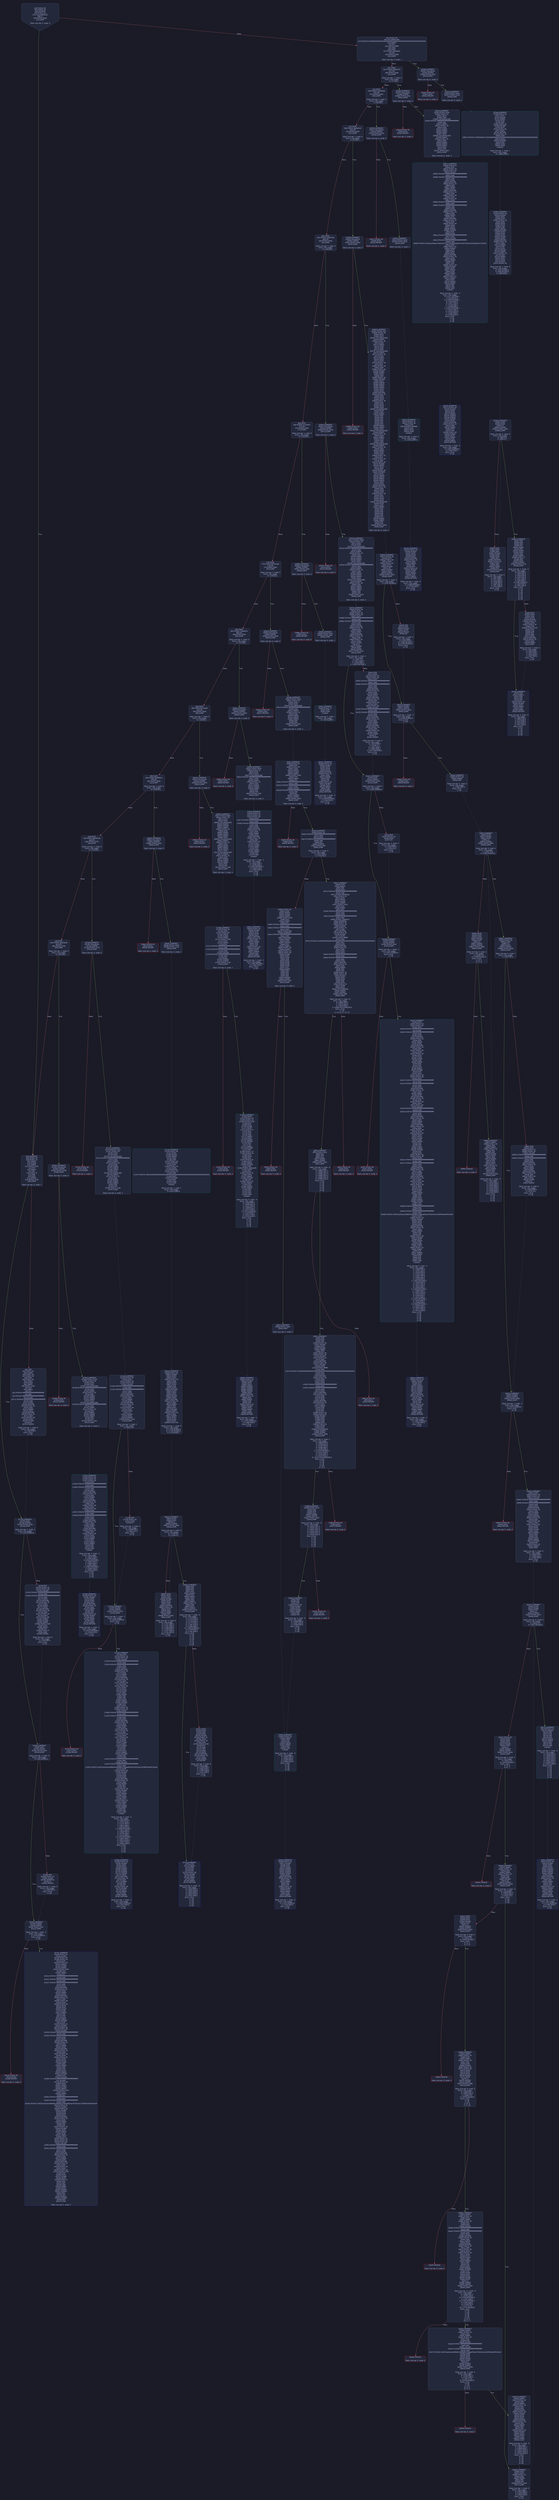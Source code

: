 digraph G {
    node [shape=box, style="filled, rounded", color="#565f89", fontcolor="#c0caf5", fontname="Helvetica", fillcolor="#24283b"];
    edge [color="#414868", fontcolor="#c0caf5", fontname="Helvetica"];
    bgcolor="#1a1b26";
    0 [ label = "[00] PUSH1 60
[02] PUSH1 40
[04] MSTORE
[05] PUSH1 04
[07] CALLDATASIZE
[08] LT
[09] PUSH2 00ba
[0c] JUMPI

Stack size req: 0, sizeΔ: 0
" shape = invhouse]
    1 [ label = "[0d] PUSH1 00
[0f] CALLDATALOAD
[10] PUSH29 0100000000000000000000000000000000000000000000000000000000
[2e] SWAP1
[2f] DIV
[30] PUSH4 ffffffff
[35] AND
[36] DUP1
[37] PUSH4 06fdde03
[3c] EQ
[3d] PUSH2 0348
[40] JUMPI

Stack size req: 0, sizeΔ: 1
"]
    2 [ label = "[41] DUP1
[42] PUSH4 095ea7b3
[47] EQ
[48] PUSH2 03d6
[4b] JUMPI

Stack size req: 1, sizeΔ: 0
Entry->Op usage:
	0->71:EQ:1
"]
    3 [ label = "[4c] DUP1
[4d] PUSH4 18160ddd
[52] EQ
[53] PUSH2 0430
[56] JUMPI

Stack size req: 1, sizeΔ: 0
Entry->Op usage:
	0->82:EQ:1
"]
    4 [ label = "[57] DUP1
[58] PUSH4 1e89d545
[5d] EQ
[5e] PUSH2 0459
[61] JUMPI

Stack size req: 1, sizeΔ: 0
Entry->Op usage:
	0->93:EQ:1
"]
    5 [ label = "[62] DUP1
[63] PUSH4 23b872dd
[68] EQ
[69] PUSH2 050b
[6c] JUMPI

Stack size req: 1, sizeΔ: 0
Entry->Op usage:
	0->104:EQ:1
"]
    6 [ label = "[6d] DUP1
[6e] PUSH4 313ce567
[73] EQ
[74] PUSH2 0584
[77] JUMPI

Stack size req: 1, sizeΔ: 0
Entry->Op usage:
	0->115:EQ:1
"]
    7 [ label = "[78] DUP1
[79] PUSH4 68742da6
[7e] EQ
[7f] PUSH2 05ad
[82] JUMPI

Stack size req: 1, sizeΔ: 0
Entry->Op usage:
	0->126:EQ:1
"]
    8 [ label = "[83] DUP1
[84] PUSH4 70a08231
[89] EQ
[8a] PUSH2 05fe
[8d] JUMPI

Stack size req: 1, sizeΔ: 0
Entry->Op usage:
	0->137:EQ:1
"]
    9 [ label = "[8e] DUP1
[8f] PUSH4 8213dafc
[94] EQ
[95] PUSH2 064b
[98] JUMPI

Stack size req: 1, sizeΔ: 0
Entry->Op usage:
	0->148:EQ:1
"]
    10 [ label = "[99] DUP1
[9a] PUSH4 95d89b41
[9f] EQ
[a0] PUSH2 069a
[a3] JUMPI

Stack size req: 1, sizeΔ: 0
Entry->Op usage:
	0->159:EQ:1
"]
    11 [ label = "[a4] DUP1
[a5] PUSH4 a9059cbb
[aa] EQ
[ab] PUSH2 0728
[ae] JUMPI

Stack size req: 1, sizeΔ: 0
Entry->Op usage:
	0->170:EQ:1
"]
    12 [ label = "[af] DUP1
[b0] PUSH4 dd62ed3e
[b5] EQ
[b6] PUSH2 0782
[b9] JUMPI

Stack size req: 1, sizeΔ: 0
Entry->Op usage:
	0->181:EQ:1
"]
    13 [ label = "[ba] JUMPDEST
[bb] PUSH1 00
[bd] PUSH1 14
[bf] SWAP1
[c0] SLOAD
[c1] SWAP1
[c2] PUSH2 0100
[c5] EXP
[c6] SWAP1
[c7] DIV
[c8] PUSH1 ff
[ca] AND
[cb] DUP1
[cc] ISZERO
[cd] PUSH2 0138
[d0] JUMPI

Stack size req: 0, sizeΔ: 1
"]
    14 [ label = "[d1] POP
[d2] PUSH1 01
[d4] SLOAD
[d5] PUSH1 04
[d7] PUSH1 00
[d9] DUP1
[da] PUSH1 00
[dc] SWAP1
[dd] SLOAD
[de] SWAP1
[df] PUSH2 0100
[e2] EXP
[e3] SWAP1
[e4] DIV
[e5] PUSH20 ffffffffffffffffffffffffffffffffffffffff
[fa] AND
[fb] PUSH20 ffffffffffffffffffffffffffffffffffffffff
[0110] AND
[0111] PUSH20 ffffffffffffffffffffffffffffffffffffffff
[0126] AND
[0127] DUP2
[0128] MSTORE
[0129] PUSH1 20
[012b] ADD
[012c] SWAP1
[012d] DUP2
[012e] MSTORE
[012f] PUSH1 20
[0131] ADD
[0132] PUSH1 00
[0134] SHA3
[0135] SLOAD
[0136] LT
[0137] ISZERO

Stack size req: 1, sizeΔ: 0
Entry->Op usage:
	0->209:POP:0
Entry->Exit:
	0->😵
"]
    15 [ label = "[0138] JUMPDEST
[0139] DUP1
[013a] ISZERO
[013b] PUSH2 018e
[013e] JUMPI

Stack size req: 1, sizeΔ: 0
Entry->Op usage:
	0->314:ISZERO:0
"]
    16 [ label = "[013f] POP
[0140] PUSH1 03
[0142] PUSH1 00
[0144] CALLER
[0145] PUSH20 ffffffffffffffffffffffffffffffffffffffff
[015a] AND
[015b] PUSH20 ffffffffffffffffffffffffffffffffffffffff
[0170] AND
[0171] DUP2
[0172] MSTORE
[0173] PUSH1 20
[0175] ADD
[0176] SWAP1
[0177] DUP2
[0178] MSTORE
[0179] PUSH1 20
[017b] ADD
[017c] PUSH1 00
[017e] SHA3
[017f] PUSH1 00
[0181] SWAP1
[0182] SLOAD
[0183] SWAP1
[0184] PUSH2 0100
[0187] EXP
[0188] SWAP1
[0189] DIV
[018a] PUSH1 ff
[018c] AND
[018d] ISZERO

Stack size req: 1, sizeΔ: 0
Entry->Op usage:
	0->319:POP:0
Entry->Exit:
	0->😵
"]
    17 [ label = "[018e] JUMPDEST
[018f] DUP1
[0190] ISZERO
[0191] PUSH2 019c
[0194] JUMPI

Stack size req: 1, sizeΔ: 0
Entry->Op usage:
	0->400:ISZERO:0
"]
    18 [ label = "[0195] POP
[0196] PUSH1 02
[0198] SLOAD
[0199] GASPRICE
[019a] LT
[019b] ISZERO

Stack size req: 1, sizeΔ: 0
Entry->Op usage:
	0->405:POP:0
Entry->Exit:
	0->😵
"]
    19 [ label = "[019c] JUMPDEST
[019d] ISZERO
[019e] ISZERO
[019f] PUSH2 01a7
[01a2] JUMPI

Stack size req: 1, sizeΔ: -1
Entry->Op usage:
	0->413:ISZERO:0
Entry->Exit:
	0->😵
"]
    20 [ label = "[01a3] PUSH1 00
[01a5] DUP1
[01a6] REVERT

Stack size req: 0, sizeΔ: 0
" color = "red"]
    21 [ label = "[01a7] JUMPDEST
[01a8] PUSH1 01
[01aa] SLOAD
[01ab] PUSH1 04
[01ad] PUSH1 00
[01af] DUP1
[01b0] PUSH1 00
[01b2] SWAP1
[01b3] SLOAD
[01b4] SWAP1
[01b5] PUSH2 0100
[01b8] EXP
[01b9] SWAP1
[01ba] DIV
[01bb] PUSH20 ffffffffffffffffffffffffffffffffffffffff
[01d0] AND
[01d1] PUSH20 ffffffffffffffffffffffffffffffffffffffff
[01e6] AND
[01e7] PUSH20 ffffffffffffffffffffffffffffffffffffffff
[01fc] AND
[01fd] DUP2
[01fe] MSTORE
[01ff] PUSH1 20
[0201] ADD
[0202] SWAP1
[0203] DUP2
[0204] MSTORE
[0205] PUSH1 20
[0207] ADD
[0208] PUSH1 00
[020a] SHA3
[020b] PUSH1 00
[020d] DUP3
[020e] DUP3
[020f] SLOAD
[0210] SUB
[0211] SWAP3
[0212] POP
[0213] POP
[0214] DUP2
[0215] SWAP1
[0216] SSTORE
[0217] POP
[0218] PUSH1 01
[021a] SLOAD
[021b] PUSH1 04
[021d] PUSH1 00
[021f] CALLER
[0220] PUSH20 ffffffffffffffffffffffffffffffffffffffff
[0235] AND
[0236] PUSH20 ffffffffffffffffffffffffffffffffffffffff
[024b] AND
[024c] DUP2
[024d] MSTORE
[024e] PUSH1 20
[0250] ADD
[0251] SWAP1
[0252] DUP2
[0253] MSTORE
[0254] PUSH1 20
[0256] ADD
[0257] PUSH1 00
[0259] SHA3
[025a] PUSH1 00
[025c] DUP3
[025d] DUP3
[025e] SLOAD
[025f] ADD
[0260] SWAP3
[0261] POP
[0262] POP
[0263] DUP2
[0264] SWAP1
[0265] SSTORE
[0266] POP
[0267] CALLER
[0268] PUSH20 ffffffffffffffffffffffffffffffffffffffff
[027d] AND
[027e] PUSH1 00
[0280] DUP1
[0281] SWAP1
[0282] SLOAD
[0283] SWAP1
[0284] PUSH2 0100
[0287] EXP
[0288] SWAP1
[0289] DIV
[028a] PUSH20 ffffffffffffffffffffffffffffffffffffffff
[029f] AND
[02a0] PUSH20 ffffffffffffffffffffffffffffffffffffffff
[02b5] AND
[02b6] PUSH32 ddf252ad1be2c89b69c2b068fc378daa952ba7f163c4a11628f55a4df523b3ef
[02d7] PUSH1 01
[02d9] SLOAD
[02da] PUSH1 40
[02dc] MLOAD
[02dd] DUP1
[02de] DUP3
[02df] DUP2
[02e0] MSTORE
[02e1] PUSH1 20
[02e3] ADD
[02e4] SWAP2
[02e5] POP
[02e6] POP
[02e7] PUSH1 40
[02e9] MLOAD
[02ea] DUP1
[02eb] SWAP2
[02ec] SUB
[02ed] SWAP1
[02ee] LOG3
[02ef] PUSH1 01
[02f1] PUSH1 03
[02f3] PUSH1 00
[02f5] CALLER
[02f6] PUSH20 ffffffffffffffffffffffffffffffffffffffff
[030b] AND
[030c] PUSH20 ffffffffffffffffffffffffffffffffffffffff
[0321] AND
[0322] DUP2
[0323] MSTORE
[0324] PUSH1 20
[0326] ADD
[0327] SWAP1
[0328] DUP2
[0329] MSTORE
[032a] PUSH1 20
[032c] ADD
[032d] PUSH1 00
[032f] SHA3
[0330] PUSH1 00
[0332] PUSH2 0100
[0335] EXP
[0336] DUP2
[0337] SLOAD
[0338] DUP2
[0339] PUSH1 ff
[033b] MUL
[033c] NOT
[033d] AND
[033e] SWAP1
[033f] DUP4
[0340] ISZERO
[0341] ISZERO
[0342] MUL
[0343] OR
[0344] SWAP1
[0345] SSTORE
[0346] POP
[0347] STOP

Stack size req: 0, sizeΔ: 0
" color = "darkblue"]
    22 [ label = "[0348] JUMPDEST
[0349] CALLVALUE
[034a] ISZERO
[034b] PUSH2 0353
[034e] JUMPI

Stack size req: 0, sizeΔ: 0
"]
    23 [ label = "[034f] PUSH1 00
[0351] DUP1
[0352] REVERT

Stack size req: 0, sizeΔ: 0
" color = "red"]
    24 [ label = "[0353] JUMPDEST
[0354] PUSH2 035b
[0357] PUSH2 07ee
[035a] JUMP

Stack size req: 0, sizeΔ: 1
"]
    25 [ label = "[035b] JUMPDEST
[035c] PUSH1 40
[035e] MLOAD
[035f] DUP1
[0360] DUP1
[0361] PUSH1 20
[0363] ADD
[0364] DUP3
[0365] DUP2
[0366] SUB
[0367] DUP3
[0368] MSTORE
[0369] DUP4
[036a] DUP2
[036b] DUP2
[036c] MLOAD
[036d] DUP2
[036e] MSTORE
[036f] PUSH1 20
[0371] ADD
[0372] SWAP2
[0373] POP
[0374] DUP1
[0375] MLOAD
[0376] SWAP1
[0377] PUSH1 20
[0379] ADD
[037a] SWAP1
[037b] DUP1
[037c] DUP4
[037d] DUP4
[037e] PUSH1 00

Stack size req: 1, sizeΔ: 9
Entry->Op usage:
	0->876:MLOAD:0
	0->885:MLOAD:0
	0->889:ADD:1
"]
    26 [ label = "[0380] JUMPDEST
[0381] DUP4
[0382] DUP2
[0383] LT
[0384] ISZERO
[0385] PUSH2 039b
[0388] JUMPI

Stack size req: 4, sizeΔ: 0
Entry->Op usage:
	0->899:LT:0
	3->899:LT:1
"]
    27 [ label = "[0389] DUP1
[038a] DUP3
[038b] ADD
[038c] MLOAD
[038d] DUP2
[038e] DUP5
[038f] ADD
[0390] MSTORE
[0391] PUSH1 20
[0393] DUP2
[0394] ADD
[0395] SWAP1
[0396] POP
[0397] PUSH2 0380
[039a] JUMP

Stack size req: 3, sizeΔ: 0
Entry->Op usage:
	0->907:ADD:1
	0->911:ADD:1
	0->916:ADD:0
	0->918:POP:0
	1->907:ADD:0
	2->911:ADD:0
Entry->Exit:
	0->😵
"]
    28 [ label = "[039b] JUMPDEST
[039c] POP
[039d] POP
[039e] POP
[039f] POP
[03a0] SWAP1
[03a1] POP
[03a2] SWAP1
[03a3] DUP2
[03a4] ADD
[03a5] SWAP1
[03a6] PUSH1 1f
[03a8] AND
[03a9] DUP1
[03aa] ISZERO
[03ab] PUSH2 03c8
[03ae] JUMPI

Stack size req: 7, sizeΔ: -5
Entry->Op usage:
	0->924:POP:0
	1->925:POP:0
	2->926:POP:0
	3->927:POP:0
	4->932:ADD:0
	4->936:AND:1
	4->938:ISZERO:0
	5->929:POP:0
	6->932:ADD:1
Entry->Exit:
	0->😵
	1->😵
	2->😵
	3->😵
	4->0
	5->😵
	6->😵
"]
    29 [ label = "[03af] DUP1
[03b0] DUP3
[03b1] SUB
[03b2] DUP1
[03b3] MLOAD
[03b4] PUSH1 01
[03b6] DUP4
[03b7] PUSH1 20
[03b9] SUB
[03ba] PUSH2 0100
[03bd] EXP
[03be] SUB
[03bf] NOT
[03c0] AND
[03c1] DUP2
[03c2] MSTORE
[03c3] PUSH1 20
[03c5] ADD
[03c6] SWAP2
[03c7] POP

Stack size req: 2, sizeΔ: 0
Entry->Op usage:
	0->945:SUB:1
	0->953:SUB:1
	1->945:SUB:0
	1->967:POP:0
Entry->Exit:
	1->😵
"]
    30 [ label = "[03c8] JUMPDEST
[03c9] POP
[03ca] SWAP3
[03cb] POP
[03cc] POP
[03cd] POP
[03ce] PUSH1 40
[03d0] MLOAD
[03d1] DUP1
[03d2] SWAP2
[03d3] SUB
[03d4] SWAP1
[03d5] RETURN

Stack size req: 5, sizeΔ: -5
Entry->Op usage:
	0->969:POP:0
	1->979:SUB:0
	2->972:POP:0
	3->973:POP:0
	4->971:POP:0
Entry->Exit:
	0->😵
	1->😵
	2->😵
	3->😵
	4->😵
" color = "darkblue"]
    31 [ label = "[03d6] JUMPDEST
[03d7] CALLVALUE
[03d8] ISZERO
[03d9] PUSH2 03e1
[03dc] JUMPI

Stack size req: 0, sizeΔ: 0
"]
    32 [ label = "[03dd] PUSH1 00
[03df] DUP1
[03e0] REVERT

Stack size req: 0, sizeΔ: 0
" color = "red"]
    33 [ label = "[03e1] JUMPDEST
[03e2] PUSH2 0416
[03e5] PUSH1 04
[03e7] DUP1
[03e8] DUP1
[03e9] CALLDATALOAD
[03ea] PUSH20 ffffffffffffffffffffffffffffffffffffffff
[03ff] AND
[0400] SWAP1
[0401] PUSH1 20
[0403] ADD
[0404] SWAP1
[0405] SWAP2
[0406] SWAP1
[0407] DUP1
[0408] CALLDATALOAD
[0409] SWAP1
[040a] PUSH1 20
[040c] ADD
[040d] SWAP1
[040e] SWAP2
[040f] SWAP1
[0410] POP
[0411] POP
[0412] PUSH2 0827
[0415] JUMP

Stack size req: 0, sizeΔ: 3
"]
    34 [ label = "[0416] JUMPDEST
[0417] PUSH1 40
[0419] MLOAD
[041a] DUP1
[041b] DUP3
[041c] ISZERO
[041d] ISZERO
[041e] ISZERO
[041f] ISZERO
[0420] DUP2
[0421] MSTORE
[0422] PUSH1 20
[0424] ADD
[0425] SWAP2
[0426] POP
[0427] POP
[0428] PUSH1 40
[042a] MLOAD
[042b] DUP1
[042c] SWAP2
[042d] SUB
[042e] SWAP1
[042f] RETURN

Stack size req: 1, sizeΔ: -1
Entry->Op usage:
	0->1052:ISZERO:0
	0->1062:POP:0
Entry->Exit:
	0->😵
" color = "darkblue"]
    35 [ label = "[0430] JUMPDEST
[0431] CALLVALUE
[0432] ISZERO
[0433] PUSH2 043b
[0436] JUMPI

Stack size req: 0, sizeΔ: 0
"]
    36 [ label = "[0437] PUSH1 00
[0439] DUP1
[043a] REVERT

Stack size req: 0, sizeΔ: 0
" color = "red"]
    37 [ label = "[043b] JUMPDEST
[043c] PUSH2 0443
[043f] PUSH2 0919
[0442] JUMP

Stack size req: 0, sizeΔ: 1
"]
    38 [ label = "[0443] JUMPDEST
[0444] PUSH1 40
[0446] MLOAD
[0447] DUP1
[0448] DUP3
[0449] DUP2
[044a] MSTORE
[044b] PUSH1 20
[044d] ADD
[044e] SWAP2
[044f] POP
[0450] POP
[0451] PUSH1 40
[0453] MLOAD
[0454] DUP1
[0455] SWAP2
[0456] SUB
[0457] SWAP1
[0458] RETURN

Stack size req: 1, sizeΔ: -1
Entry->Op usage:
	0->1098:MSTORE:1
	0->1103:POP:0
Entry->Exit:
	0->😵
" color = "darkblue"]
    39 [ label = "[0459] JUMPDEST
[045a] CALLVALUE
[045b] ISZERO
[045c] PUSH2 0464
[045f] JUMPI

Stack size req: 0, sizeΔ: 0
"]
    40 [ label = "[0460] PUSH1 00
[0462] DUP1
[0463] REVERT

Stack size req: 0, sizeΔ: 0
" color = "red"]
    41 [ label = "[0464] JUMPDEST
[0465] PUSH2 04f1
[0468] PUSH1 04
[046a] DUP1
[046b] DUP1
[046c] CALLDATALOAD
[046d] SWAP1
[046e] PUSH1 20
[0470] ADD
[0471] SWAP1
[0472] DUP3
[0473] ADD
[0474] DUP1
[0475] CALLDATALOAD
[0476] SWAP1
[0477] PUSH1 20
[0479] ADD
[047a] SWAP1
[047b] DUP1
[047c] DUP1
[047d] PUSH1 20
[047f] MUL
[0480] PUSH1 20
[0482] ADD
[0483] PUSH1 40
[0485] MLOAD
[0486] SWAP1
[0487] DUP2
[0488] ADD
[0489] PUSH1 40
[048b] MSTORE
[048c] DUP1
[048d] SWAP4
[048e] SWAP3
[048f] SWAP2
[0490] SWAP1
[0491] DUP2
[0492] DUP2
[0493] MSTORE
[0494] PUSH1 20
[0496] ADD
[0497] DUP4
[0498] DUP4
[0499] PUSH1 20
[049b] MUL
[049c] DUP1
[049d] DUP3
[049e] DUP5
[049f] CALLDATACOPY
[04a0] DUP3
[04a1] ADD
[04a2] SWAP2
[04a3] POP
[04a4] POP
[04a5] POP
[04a6] POP
[04a7] POP
[04a8] POP
[04a9] SWAP2
[04aa] SWAP1
[04ab] DUP1
[04ac] CALLDATALOAD
[04ad] SWAP1
[04ae] PUSH1 20
[04b0] ADD
[04b1] SWAP1
[04b2] DUP3
[04b3] ADD
[04b4] DUP1
[04b5] CALLDATALOAD
[04b6] SWAP1
[04b7] PUSH1 20
[04b9] ADD
[04ba] SWAP1
[04bb] DUP1
[04bc] DUP1
[04bd] PUSH1 20
[04bf] MUL
[04c0] PUSH1 20
[04c2] ADD
[04c3] PUSH1 40
[04c5] MLOAD
[04c6] SWAP1
[04c7] DUP2
[04c8] ADD
[04c9] PUSH1 40
[04cb] MSTORE
[04cc] DUP1
[04cd] SWAP4
[04ce] SWAP3
[04cf] SWAP2
[04d0] SWAP1
[04d1] DUP2
[04d2] DUP2
[04d3] MSTORE
[04d4] PUSH1 20
[04d6] ADD
[04d7] DUP4
[04d8] DUP4
[04d9] PUSH1 20
[04db] MUL
[04dc] DUP1
[04dd] DUP3
[04de] DUP5
[04df] CALLDATACOPY
[04e0] DUP3
[04e1] ADD
[04e2] SWAP2
[04e3] POP
[04e4] POP
[04e5] POP
[04e6] POP
[04e7] POP
[04e8] POP
[04e9] SWAP2
[04ea] SWAP1
[04eb] POP
[04ec] POP
[04ed] PUSH2 0926
[04f0] JUMP

Stack size req: 0, sizeΔ: 3
"]
    42 [ label = "[04f1] JUMPDEST
[04f2] PUSH1 40
[04f4] MLOAD
[04f5] DUP1
[04f6] DUP3
[04f7] ISZERO
[04f8] ISZERO
[04f9] ISZERO
[04fa] ISZERO
[04fb] DUP2
[04fc] MSTORE
[04fd] PUSH1 20
[04ff] ADD
[0500] SWAP2
[0501] POP
[0502] POP
[0503] PUSH1 40
[0505] MLOAD
[0506] DUP1
[0507] SWAP2
[0508] SUB
[0509] SWAP1
[050a] RETURN

Stack size req: 1, sizeΔ: -1
Entry->Op usage:
	0->1271:ISZERO:0
	0->1281:POP:0
Entry->Exit:
	0->😵
" color = "darkblue"]
    43 [ label = "[050b] JUMPDEST
[050c] CALLVALUE
[050d] ISZERO
[050e] PUSH2 0516
[0511] JUMPI

Stack size req: 0, sizeΔ: 0
"]
    44 [ label = "[0512] PUSH1 00
[0514] DUP1
[0515] REVERT

Stack size req: 0, sizeΔ: 0
" color = "red"]
    45 [ label = "[0516] JUMPDEST
[0517] PUSH2 056a
[051a] PUSH1 04
[051c] DUP1
[051d] DUP1
[051e] CALLDATALOAD
[051f] PUSH20 ffffffffffffffffffffffffffffffffffffffff
[0534] AND
[0535] SWAP1
[0536] PUSH1 20
[0538] ADD
[0539] SWAP1
[053a] SWAP2
[053b] SWAP1
[053c] DUP1
[053d] CALLDATALOAD
[053e] PUSH20 ffffffffffffffffffffffffffffffffffffffff
[0553] AND
[0554] SWAP1
[0555] PUSH1 20
[0557] ADD
[0558] SWAP1
[0559] SWAP2
[055a] SWAP1
[055b] DUP1
[055c] CALLDATALOAD
[055d] SWAP1
[055e] PUSH1 20
[0560] ADD
[0561] SWAP1
[0562] SWAP2
[0563] SWAP1
[0564] POP
[0565] POP
[0566] PUSH2 0b7f
[0569] JUMP

Stack size req: 0, sizeΔ: 4
"]
    46 [ label = "[056a] JUMPDEST
[056b] PUSH1 40
[056d] MLOAD
[056e] DUP1
[056f] DUP3
[0570] ISZERO
[0571] ISZERO
[0572] ISZERO
[0573] ISZERO
[0574] DUP2
[0575] MSTORE
[0576] PUSH1 20
[0578] ADD
[0579] SWAP2
[057a] POP
[057b] POP
[057c] PUSH1 40
[057e] MLOAD
[057f] DUP1
[0580] SWAP2
[0581] SUB
[0582] SWAP1
[0583] RETURN

Stack size req: 1, sizeΔ: -1
Entry->Op usage:
	0->1392:ISZERO:0
	0->1402:POP:0
Entry->Exit:
	0->😵
" color = "darkblue"]
    47 [ label = "[0584] JUMPDEST
[0585] CALLVALUE
[0586] ISZERO
[0587] PUSH2 058f
[058a] JUMPI

Stack size req: 0, sizeΔ: 0
"]
    48 [ label = "[058b] PUSH1 00
[058d] DUP1
[058e] REVERT

Stack size req: 0, sizeΔ: 0
" color = "red"]
    49 [ label = "[058f] JUMPDEST
[0590] PUSH2 0597
[0593] PUSH2 0df7
[0596] JUMP

Stack size req: 0, sizeΔ: 1
"]
    50 [ label = "[0597] JUMPDEST
[0598] PUSH1 40
[059a] MLOAD
[059b] DUP1
[059c] DUP3
[059d] DUP2
[059e] MSTORE
[059f] PUSH1 20
[05a1] ADD
[05a2] SWAP2
[05a3] POP
[05a4] POP
[05a5] PUSH1 40
[05a7] MLOAD
[05a8] DUP1
[05a9] SWAP2
[05aa] SUB
[05ab] SWAP1
[05ac] RETURN

Stack size req: 1, sizeΔ: -1
Entry->Op usage:
	0->1438:MSTORE:1
	0->1443:POP:0
Entry->Exit:
	0->😵
" color = "darkblue"]
    51 [ label = "[05ad] JUMPDEST
[05ae] CALLVALUE
[05af] ISZERO
[05b0] PUSH2 05b8
[05b3] JUMPI

Stack size req: 0, sizeΔ: 0
"]
    52 [ label = "[05b4] PUSH1 00
[05b6] DUP1
[05b7] REVERT

Stack size req: 0, sizeΔ: 0
" color = "red"]
    53 [ label = "[05b8] JUMPDEST
[05b9] PUSH2 05e4
[05bc] PUSH1 04
[05be] DUP1
[05bf] DUP1
[05c0] CALLDATALOAD
[05c1] PUSH20 ffffffffffffffffffffffffffffffffffffffff
[05d6] AND
[05d7] SWAP1
[05d8] PUSH1 20
[05da] ADD
[05db] SWAP1
[05dc] SWAP2
[05dd] SWAP1
[05de] POP
[05df] POP
[05e0] PUSH2 0dfc
[05e3] JUMP

Stack size req: 0, sizeΔ: 2
"]
    54 [ label = "[05e4] JUMPDEST
[05e5] PUSH1 40
[05e7] MLOAD
[05e8] DUP1
[05e9] DUP3
[05ea] ISZERO
[05eb] ISZERO
[05ec] ISZERO
[05ed] ISZERO
[05ee] DUP2
[05ef] MSTORE
[05f0] PUSH1 20
[05f2] ADD
[05f3] SWAP2
[05f4] POP
[05f5] POP
[05f6] PUSH1 40
[05f8] MLOAD
[05f9] DUP1
[05fa] SWAP2
[05fb] SUB
[05fc] SWAP1
[05fd] RETURN

Stack size req: 1, sizeΔ: -1
Entry->Op usage:
	0->1514:ISZERO:0
	0->1524:POP:0
Entry->Exit:
	0->😵
" color = "darkblue"]
    55 [ label = "[05fe] JUMPDEST
[05ff] CALLVALUE
[0600] ISZERO
[0601] PUSH2 0609
[0604] JUMPI

Stack size req: 0, sizeΔ: 0
"]
    56 [ label = "[0605] PUSH1 00
[0607] DUP1
[0608] REVERT

Stack size req: 0, sizeΔ: 0
" color = "red"]
    57 [ label = "[0609] JUMPDEST
[060a] PUSH2 0635
[060d] PUSH1 04
[060f] DUP1
[0610] DUP1
[0611] CALLDATALOAD
[0612] PUSH20 ffffffffffffffffffffffffffffffffffffffff
[0627] AND
[0628] SWAP1
[0629] PUSH1 20
[062b] ADD
[062c] SWAP1
[062d] SWAP2
[062e] SWAP1
[062f] POP
[0630] POP
[0631] PUSH2 10bf
[0634] JUMP

Stack size req: 0, sizeΔ: 2
"]
    58 [ label = "[0635] JUMPDEST
[0636] PUSH1 40
[0638] MLOAD
[0639] DUP1
[063a] DUP3
[063b] DUP2
[063c] MSTORE
[063d] PUSH1 20
[063f] ADD
[0640] SWAP2
[0641] POP
[0642] POP
[0643] PUSH1 40
[0645] MLOAD
[0646] DUP1
[0647] SWAP2
[0648] SUB
[0649] SWAP1
[064a] RETURN

Stack size req: 1, sizeΔ: -1
Entry->Op usage:
	0->1596:MSTORE:1
	0->1601:POP:0
Entry->Exit:
	0->😵
" color = "darkblue"]
    59 [ label = "[064b] JUMPDEST
[064c] CALLVALUE
[064d] ISZERO
[064e] PUSH2 0656
[0651] JUMPI

Stack size req: 0, sizeΔ: 0
"]
    60 [ label = "[0652] PUSH1 00
[0654] DUP1
[0655] REVERT

Stack size req: 0, sizeΔ: 0
" color = "red"]
    61 [ label = "[0656] JUMPDEST
[0657] PUSH2 0680
[065a] PUSH1 04
[065c] DUP1
[065d] DUP1
[065e] CALLDATALOAD
[065f] ISZERO
[0660] ISZERO
[0661] SWAP1
[0662] PUSH1 20
[0664] ADD
[0665] SWAP1
[0666] SWAP2
[0667] SWAP1
[0668] DUP1
[0669] CALLDATALOAD
[066a] SWAP1
[066b] PUSH1 20
[066d] ADD
[066e] SWAP1
[066f] SWAP2
[0670] SWAP1
[0671] DUP1
[0672] CALLDATALOAD
[0673] SWAP1
[0674] PUSH1 20
[0676] ADD
[0677] SWAP1
[0678] SWAP2
[0679] SWAP1
[067a] POP
[067b] POP
[067c] PUSH2 1108
[067f] JUMP

Stack size req: 0, sizeΔ: 4
"]
    62 [ label = "[0680] JUMPDEST
[0681] PUSH1 40
[0683] MLOAD
[0684] DUP1
[0685] DUP3
[0686] ISZERO
[0687] ISZERO
[0688] ISZERO
[0689] ISZERO
[068a] DUP2
[068b] MSTORE
[068c] PUSH1 20
[068e] ADD
[068f] SWAP2
[0690] POP
[0691] POP
[0692] PUSH1 40
[0694] MLOAD
[0695] DUP1
[0696] SWAP2
[0697] SUB
[0698] SWAP1
[0699] RETURN

Stack size req: 1, sizeΔ: -1
Entry->Op usage:
	0->1670:ISZERO:0
	0->1680:POP:0
Entry->Exit:
	0->😵
" color = "darkblue"]
    63 [ label = "[069a] JUMPDEST
[069b] CALLVALUE
[069c] ISZERO
[069d] PUSH2 06a5
[06a0] JUMPI

Stack size req: 0, sizeΔ: 0
"]
    64 [ label = "[06a1] PUSH1 00
[06a3] DUP1
[06a4] REVERT

Stack size req: 0, sizeΔ: 0
" color = "red"]
    65 [ label = "[06a5] JUMPDEST
[06a6] PUSH2 06ad
[06a9] PUSH2 11a4
[06ac] JUMP

Stack size req: 0, sizeΔ: 1
"]
    66 [ label = "[06ad] JUMPDEST
[06ae] PUSH1 40
[06b0] MLOAD
[06b1] DUP1
[06b2] DUP1
[06b3] PUSH1 20
[06b5] ADD
[06b6] DUP3
[06b7] DUP2
[06b8] SUB
[06b9] DUP3
[06ba] MSTORE
[06bb] DUP4
[06bc] DUP2
[06bd] DUP2
[06be] MLOAD
[06bf] DUP2
[06c0] MSTORE
[06c1] PUSH1 20
[06c3] ADD
[06c4] SWAP2
[06c5] POP
[06c6] DUP1
[06c7] MLOAD
[06c8] SWAP1
[06c9] PUSH1 20
[06cb] ADD
[06cc] SWAP1
[06cd] DUP1
[06ce] DUP4
[06cf] DUP4
[06d0] PUSH1 00

Stack size req: 1, sizeΔ: 9
Entry->Op usage:
	0->1726:MLOAD:0
	0->1735:MLOAD:0
	0->1739:ADD:1
"]
    67 [ label = "[06d2] JUMPDEST
[06d3] DUP4
[06d4] DUP2
[06d5] LT
[06d6] ISZERO
[06d7] PUSH2 06ed
[06da] JUMPI

Stack size req: 4, sizeΔ: 0
Entry->Op usage:
	0->1749:LT:0
	3->1749:LT:1
"]
    68 [ label = "[06db] DUP1
[06dc] DUP3
[06dd] ADD
[06de] MLOAD
[06df] DUP2
[06e0] DUP5
[06e1] ADD
[06e2] MSTORE
[06e3] PUSH1 20
[06e5] DUP2
[06e6] ADD
[06e7] SWAP1
[06e8] POP
[06e9] PUSH2 06d2
[06ec] JUMP

Stack size req: 3, sizeΔ: 0
Entry->Op usage:
	0->1757:ADD:1
	0->1761:ADD:1
	0->1766:ADD:0
	0->1768:POP:0
	1->1757:ADD:0
	2->1761:ADD:0
Entry->Exit:
	0->😵
"]
    69 [ label = "[06ed] JUMPDEST
[06ee] POP
[06ef] POP
[06f0] POP
[06f1] POP
[06f2] SWAP1
[06f3] POP
[06f4] SWAP1
[06f5] DUP2
[06f6] ADD
[06f7] SWAP1
[06f8] PUSH1 1f
[06fa] AND
[06fb] DUP1
[06fc] ISZERO
[06fd] PUSH2 071a
[0700] JUMPI

Stack size req: 7, sizeΔ: -5
Entry->Op usage:
	0->1774:POP:0
	1->1775:POP:0
	2->1776:POP:0
	3->1777:POP:0
	4->1782:ADD:0
	4->1786:AND:1
	4->1788:ISZERO:0
	5->1779:POP:0
	6->1782:ADD:1
Entry->Exit:
	0->😵
	1->😵
	2->😵
	3->😵
	4->0
	5->😵
	6->😵
"]
    70 [ label = "[0701] DUP1
[0702] DUP3
[0703] SUB
[0704] DUP1
[0705] MLOAD
[0706] PUSH1 01
[0708] DUP4
[0709] PUSH1 20
[070b] SUB
[070c] PUSH2 0100
[070f] EXP
[0710] SUB
[0711] NOT
[0712] AND
[0713] DUP2
[0714] MSTORE
[0715] PUSH1 20
[0717] ADD
[0718] SWAP2
[0719] POP

Stack size req: 2, sizeΔ: 0
Entry->Op usage:
	0->1795:SUB:1
	0->1803:SUB:1
	1->1795:SUB:0
	1->1817:POP:0
Entry->Exit:
	1->😵
"]
    71 [ label = "[071a] JUMPDEST
[071b] POP
[071c] SWAP3
[071d] POP
[071e] POP
[071f] POP
[0720] PUSH1 40
[0722] MLOAD
[0723] DUP1
[0724] SWAP2
[0725] SUB
[0726] SWAP1
[0727] RETURN

Stack size req: 5, sizeΔ: -5
Entry->Op usage:
	0->1819:POP:0
	1->1829:SUB:0
	2->1822:POP:0
	3->1823:POP:0
	4->1821:POP:0
Entry->Exit:
	0->😵
	1->😵
	2->😵
	3->😵
	4->😵
" color = "darkblue"]
    72 [ label = "[0728] JUMPDEST
[0729] CALLVALUE
[072a] ISZERO
[072b] PUSH2 0733
[072e] JUMPI

Stack size req: 0, sizeΔ: 0
"]
    73 [ label = "[072f] PUSH1 00
[0731] DUP1
[0732] REVERT

Stack size req: 0, sizeΔ: 0
" color = "red"]
    74 [ label = "[0733] JUMPDEST
[0734] PUSH2 0768
[0737] PUSH1 04
[0739] DUP1
[073a] DUP1
[073b] CALLDATALOAD
[073c] PUSH20 ffffffffffffffffffffffffffffffffffffffff
[0751] AND
[0752] SWAP1
[0753] PUSH1 20
[0755] ADD
[0756] SWAP1
[0757] SWAP2
[0758] SWAP1
[0759] DUP1
[075a] CALLDATALOAD
[075b] SWAP1
[075c] PUSH1 20
[075e] ADD
[075f] SWAP1
[0760] SWAP2
[0761] SWAP1
[0762] POP
[0763] POP
[0764] PUSH2 11dd
[0767] JUMP

Stack size req: 0, sizeΔ: 3
"]
    75 [ label = "[0768] JUMPDEST
[0769] PUSH1 40
[076b] MLOAD
[076c] DUP1
[076d] DUP3
[076e] ISZERO
[076f] ISZERO
[0770] ISZERO
[0771] ISZERO
[0772] DUP2
[0773] MSTORE
[0774] PUSH1 20
[0776] ADD
[0777] SWAP2
[0778] POP
[0779] POP
[077a] PUSH1 40
[077c] MLOAD
[077d] DUP1
[077e] SWAP2
[077f] SUB
[0780] SWAP1
[0781] RETURN

Stack size req: 1, sizeΔ: -1
Entry->Op usage:
	0->1902:ISZERO:0
	0->1912:POP:0
Entry->Exit:
	0->😵
" color = "darkblue"]
    76 [ label = "[0782] JUMPDEST
[0783] CALLVALUE
[0784] ISZERO
[0785] PUSH2 078d
[0788] JUMPI

Stack size req: 0, sizeΔ: 0
"]
    77 [ label = "[0789] PUSH1 00
[078b] DUP1
[078c] REVERT

Stack size req: 0, sizeΔ: 0
" color = "red"]
    78 [ label = "[078d] JUMPDEST
[078e] PUSH2 07d8
[0791] PUSH1 04
[0793] DUP1
[0794] DUP1
[0795] CALLDATALOAD
[0796] PUSH20 ffffffffffffffffffffffffffffffffffffffff
[07ab] AND
[07ac] SWAP1
[07ad] PUSH1 20
[07af] ADD
[07b0] SWAP1
[07b1] SWAP2
[07b2] SWAP1
[07b3] DUP1
[07b4] CALLDATALOAD
[07b5] PUSH20 ffffffffffffffffffffffffffffffffffffffff
[07ca] AND
[07cb] SWAP1
[07cc] PUSH1 20
[07ce] ADD
[07cf] SWAP1
[07d0] SWAP2
[07d1] SWAP1
[07d2] POP
[07d3] POP
[07d4] PUSH2 1342
[07d7] JUMP

Stack size req: 0, sizeΔ: 3
"]
    79 [ label = "[07d8] JUMPDEST
[07d9] PUSH1 40
[07db] MLOAD
[07dc] DUP1
[07dd] DUP3
[07de] DUP2
[07df] MSTORE
[07e0] PUSH1 20
[07e2] ADD
[07e3] SWAP2
[07e4] POP
[07e5] POP
[07e6] PUSH1 40
[07e8] MLOAD
[07e9] DUP1
[07ea] SWAP2
[07eb] SUB
[07ec] SWAP1
[07ed] RETURN

Stack size req: 1, sizeΔ: -1
Entry->Op usage:
	0->2015:MSTORE:1
	0->2020:POP:0
Entry->Exit:
	0->😵
" color = "darkblue"]
    80 [ label = "[07ee] JUMPDEST
[07ef] PUSH1 40
[07f1] DUP1
[07f2] MLOAD
[07f3] SWAP1
[07f4] DUP2
[07f5] ADD
[07f6] PUSH1 40
[07f8] MSTORE
[07f9] DUP1
[07fa] PUSH1 0b
[07fc] DUP2
[07fd] MSTORE
[07fe] PUSH1 20
[0800] ADD
[0801] PUSH32 526f636b657420436f696e000000000000000000000000000000000000000000
[0822] DUP2
[0823] MSTORE
[0824] POP
[0825] DUP2
[0826] JUMP
Indirect!

Stack size req: 1, sizeΔ: 1
Entry->Op usage:
	0->2086:JUMP:0
" color = "teal"]
    81 [ label = "[0827] JUMPDEST
[0828] PUSH1 00
[082a] DUP2
[082b] PUSH1 05
[082d] PUSH1 00
[082f] CALLER
[0830] PUSH20 ffffffffffffffffffffffffffffffffffffffff
[0845] AND
[0846] PUSH20 ffffffffffffffffffffffffffffffffffffffff
[085b] AND
[085c] DUP2
[085d] MSTORE
[085e] PUSH1 20
[0860] ADD
[0861] SWAP1
[0862] DUP2
[0863] MSTORE
[0864] PUSH1 20
[0866] ADD
[0867] PUSH1 00
[0869] SHA3
[086a] PUSH1 00
[086c] DUP6
[086d] PUSH20 ffffffffffffffffffffffffffffffffffffffff
[0882] AND
[0883] PUSH20 ffffffffffffffffffffffffffffffffffffffff
[0898] AND
[0899] DUP2
[089a] MSTORE
[089b] PUSH1 20
[089d] ADD
[089e] SWAP1
[089f] DUP2
[08a0] MSTORE
[08a1] PUSH1 20
[08a3] ADD
[08a4] PUSH1 00
[08a6] SHA3
[08a7] DUP2
[08a8] SWAP1
[08a9] SSTORE
[08aa] POP
[08ab] DUP3
[08ac] PUSH20 ffffffffffffffffffffffffffffffffffffffff
[08c1] AND
[08c2] CALLER
[08c3] PUSH20 ffffffffffffffffffffffffffffffffffffffff
[08d8] AND
[08d9] PUSH32 8c5be1e5ebec7d5bd14f71427d1e84f3dd0314c0f7b2291e5b200ac8c7c3b925
[08fa] DUP5
[08fb] PUSH1 40
[08fd] MLOAD
[08fe] DUP1
[08ff] DUP3
[0900] DUP2
[0901] MSTORE
[0902] PUSH1 20
[0904] ADD
[0905] SWAP2
[0906] POP
[0907] POP
[0908] PUSH1 40
[090a] MLOAD
[090b] DUP1
[090c] SWAP2
[090d] SUB
[090e] SWAP1
[090f] LOG3
[0910] PUSH1 01
[0912] SWAP1
[0913] POP
[0914] SWAP3
[0915] SWAP2
[0916] POP
[0917] POP
[0918] JUMP
Indirect!

Stack size req: 3, sizeΔ: -2
Entry->Op usage:
	0->2217:SSTORE:1
	0->2218:POP:0
	0->2305:MSTORE:1
	0->2310:POP:0
	0->2327:POP:0
	1->2178:AND:1
	1->2200:AND:1
	1->2202:MSTORE:1
	1->2241:AND:1
	1->2319:LOG3:4
	1->2326:POP:0
	2->2328:JUMP:0
Entry->Exit:
	0->😵
	1->😵
	2->😵
" color = "teal"]
    82 [ label = "[0919] JUMPDEST
[091a] PUSH1 12
[091c] PUSH1 0a
[091e] EXP
[091f] PUSH3 989680
[0923] MUL
[0924] DUP2
[0925] JUMP
Indirect!

Stack size req: 1, sizeΔ: 1
Entry->Op usage:
	0->2341:JUMP:0
" color = "teal"]
    83 [ label = "[0926] JUMPDEST
[0927] PUSH1 00
[0929] DUP1
[092a] PUSH1 00
[092c] DUP1
[092d] PUSH1 64
[092f] DUP7
[0930] MLOAD
[0931] GT
[0932] ISZERO
[0933] DUP1
[0934] ISZERO
[0935] PUSH2 093f
[0938] JUMPI

Stack size req: 2, sizeΔ: 5
Entry->Op usage:
	1->2352:MLOAD:0
"]
    84 [ label = "[0939] POP
[093a] DUP5
[093b] MLOAD
[093c] DUP7
[093d] MLOAD
[093e] EQ

Stack size req: 7, sizeΔ: 0
Entry->Op usage:
	0->2361:POP:0
	5->2363:MLOAD:0
	6->2365:MLOAD:0
Entry->Exit:
	0->😵
"]
    85 [ label = "[093f] JUMPDEST
[0940] ISZERO
[0941] ISZERO
[0942] PUSH2 094a
[0945] JUMPI

Stack size req: 1, sizeΔ: -1
Entry->Op usage:
	0->2368:ISZERO:0
Entry->Exit:
	0->😵
"]
    86 [ label = "[0946] PUSH1 00
[0948] DUP1
[0949] REVERT

Stack size req: 0, sizeΔ: 0
" color = "red"]
    87 [ label = "[094a] JUMPDEST
[094b] PUSH1 00
[094d] SWAP2
[094e] POP

Stack size req: 2, sizeΔ: 0
Entry->Op usage:
	1->2382:POP:0
Entry->Exit:
	1->😵
"]
    88 [ label = "[094f] JUMPDEST
[0950] DUP5
[0951] MLOAD
[0952] DUP3
[0953] LT
[0954] ISZERO
[0955] PUSH2 0981
[0958] JUMPI

Stack size req: 5, sizeΔ: 0
Entry->Op usage:
	1->2387:LT:0
	4->2385:MLOAD:0
"]
    89 [ label = "[0959] DUP5
[095a] DUP3
[095b] DUP2
[095c] MLOAD
[095d] DUP2
[095e] LT
[095f] ISZERO
[0960] ISZERO
[0961] PUSH2 0966
[0964] JUMPI

Stack size req: 5, sizeΔ: 2
Entry->Op usage:
	1->2398:LT:0
	4->2396:MLOAD:0
Entry->Exit:
	1->0, 3
	4->1, 6
"]
    90 [ label = "[0965] INVALID

Stack size req: 0, sizeΔ: 0
" color = "red"]
    91 [ label = "[0966] JUMPDEST
[0967] SWAP1
[0968] PUSH1 20
[096a] ADD
[096b] SWAP1
[096c] PUSH1 20
[096e] MUL
[096f] ADD
[0970] MLOAD
[0971] DUP4
[0972] ADD
[0973] SWAP3
[0974] POP
[0975] DUP2
[0976] DUP1
[0977] PUSH1 01
[0979] ADD
[097a] SWAP3
[097b] POP
[097c] POP
[097d] PUSH2 094f
[0980] JUMP

Stack size req: 5, sizeΔ: -2
Entry->Op usage:
	0->2414:MUL:1
	1->2410:ADD:1
	3->2425:ADD:1
	3->2427:POP:0
	3->2428:POP:0
	4->2418:ADD:0
	4->2420:POP:0
Entry->Exit:
	0->😵
	1->😵
	3->😵
	4->😵
"]
    92 [ label = "[0981] JUMPDEST
[0982] PUSH1 00
[0984] DUP4
[0985] GT
[0986] DUP1
[0987] ISZERO
[0988] PUSH2 09d0
[098b] JUMPI

Stack size req: 3, sizeΔ: 1
Entry->Op usage:
	2->2437:GT:0
"]
    93 [ label = "[098c] POP
[098d] DUP3
[098e] PUSH1 04
[0990] PUSH1 00
[0992] CALLER
[0993] PUSH20 ffffffffffffffffffffffffffffffffffffffff
[09a8] AND
[09a9] PUSH20 ffffffffffffffffffffffffffffffffffffffff
[09be] AND
[09bf] DUP2
[09c0] MSTORE
[09c1] PUSH1 20
[09c3] ADD
[09c4] SWAP1
[09c5] DUP2
[09c6] MSTORE
[09c7] PUSH1 20
[09c9] ADD
[09ca] PUSH1 00
[09cc] SHA3
[09cd] SLOAD
[09ce] LT
[09cf] ISZERO

Stack size req: 4, sizeΔ: 0
Entry->Op usage:
	0->2444:POP:0
	3->2510:LT:1
Entry->Exit:
	0->😵
"]
    94 [ label = "[09d0] JUMPDEST
[09d1] ISZERO
[09d2] ISZERO
[09d3] PUSH2 09db
[09d6] JUMPI

Stack size req: 1, sizeΔ: -1
Entry->Op usage:
	0->2513:ISZERO:0
Entry->Exit:
	0->😵
"]
    95 [ label = "[09d7] PUSH1 00
[09d9] DUP1
[09da] REVERT

Stack size req: 0, sizeΔ: 0
" color = "red"]
    96 [ label = "[09db] JUMPDEST
[09dc] DUP3
[09dd] PUSH1 04
[09df] PUSH1 00
[09e1] CALLER
[09e2] PUSH20 ffffffffffffffffffffffffffffffffffffffff
[09f7] AND
[09f8] PUSH20 ffffffffffffffffffffffffffffffffffffffff
[0a0d] AND
[0a0e] DUP2
[0a0f] MSTORE
[0a10] PUSH1 20
[0a12] ADD
[0a13] SWAP1
[0a14] DUP2
[0a15] MSTORE
[0a16] PUSH1 20
[0a18] ADD
[0a19] PUSH1 00
[0a1b] SHA3
[0a1c] PUSH1 00
[0a1e] DUP3
[0a1f] DUP3
[0a20] SLOAD
[0a21] SUB
[0a22] SWAP3
[0a23] POP
[0a24] POP
[0a25] DUP2
[0a26] SWAP1
[0a27] SSTORE
[0a28] POP
[0a29] PUSH1 00
[0a2b] SWAP1
[0a2c] POP

Stack size req: 3, sizeΔ: 0
Entry->Op usage:
	0->2604:POP:0
	2->2593:SUB:1
	2->2595:POP:0
Entry->Exit:
	0->😵
"]
    97 [ label = "[0a2d] JUMPDEST
[0a2e] DUP6
[0a2f] MLOAD
[0a30] DUP2
[0a31] LT
[0a32] ISZERO
[0a33] PUSH2 0b72
[0a36] JUMPI

Stack size req: 6, sizeΔ: 0
Entry->Op usage:
	0->2609:LT:0
	5->2607:MLOAD:0
"]
    98 [ label = "[0a37] PUSH1 00
[0a39] DUP6
[0a3a] DUP3
[0a3b] DUP2
[0a3c] MLOAD
[0a3d] DUP2
[0a3e] LT
[0a3f] ISZERO
[0a40] ISZERO
[0a41] PUSH2 0a46
[0a44] JUMPI

Stack size req: 5, sizeΔ: 3
Entry->Op usage:
	0->2622:LT:0
	4->2620:MLOAD:0
Entry->Exit:
	0->0, 3
	4->1, 7
"]
    99 [ label = "[0a45] INVALID

Stack size req: 0, sizeΔ: 0
" color = "red"]
    100 [ label = "[0a46] JUMPDEST
[0a47] SWAP1
[0a48] PUSH1 20
[0a4a] ADD
[0a4b] SWAP1
[0a4c] PUSH1 20
[0a4e] MUL
[0a4f] ADD
[0a50] MLOAD
[0a51] GT
[0a52] ISZERO
[0a53] PUSH2 0b65
[0a56] JUMPI

Stack size req: 3, sizeΔ: -3
Entry->Op usage:
	0->2638:MUL:1
	1->2634:ADD:1
	2->2641:GT:1
Entry->Exit:
	0->😵
	1->😵
	2->😵
"]
    101 [ label = "[0a57] DUP5
[0a58] DUP2
[0a59] DUP2
[0a5a] MLOAD
[0a5b] DUP2
[0a5c] LT
[0a5d] ISZERO
[0a5e] ISZERO
[0a5f] PUSH2 0a64
[0a62] JUMPI

Stack size req: 5, sizeΔ: 2
Entry->Op usage:
	0->2652:LT:0
	4->2650:MLOAD:0
Entry->Exit:
	0->0, 2
	4->1, 6
"]
    102 [ label = "[0a63] INVALID

Stack size req: 0, sizeΔ: 0
" color = "red"]
    103 [ label = "[0a64] JUMPDEST
[0a65] SWAP1
[0a66] PUSH1 20
[0a68] ADD
[0a69] SWAP1
[0a6a] PUSH1 20
[0a6c] MUL
[0a6d] ADD
[0a6e] MLOAD
[0a6f] PUSH1 04
[0a71] PUSH1 00
[0a73] DUP9
[0a74] DUP5
[0a75] DUP2
[0a76] MLOAD
[0a77] DUP2
[0a78] LT
[0a79] ISZERO
[0a7a] ISZERO
[0a7b] PUSH2 0a80
[0a7e] JUMPI

Stack size req: 8, sizeΔ: 3
Entry->Op usage:
	0->2668:MUL:1
	1->2664:ADD:1
	2->2680:LT:0
	7->2678:MLOAD:0
Entry->Exit:
	0->😵
	1->😵
	2->0, 5
	7->1, 10
"]
    104 [ label = "[0a7f] INVALID

Stack size req: 0, sizeΔ: 0
" color = "red"]
    105 [ label = "[0a80] JUMPDEST
[0a81] SWAP1
[0a82] PUSH1 20
[0a84] ADD
[0a85] SWAP1
[0a86] PUSH1 20
[0a88] MUL
[0a89] ADD
[0a8a] MLOAD
[0a8b] PUSH20 ffffffffffffffffffffffffffffffffffffffff
[0aa0] AND
[0aa1] PUSH20 ffffffffffffffffffffffffffffffffffffffff
[0ab6] AND
[0ab7] DUP2
[0ab8] MSTORE
[0ab9] PUSH1 20
[0abb] ADD
[0abc] SWAP1
[0abd] DUP2
[0abe] MSTORE
[0abf] PUSH1 20
[0ac1] ADD
[0ac2] PUSH1 00
[0ac4] SHA3
[0ac5] PUSH1 00
[0ac7] DUP3
[0ac8] DUP3
[0ac9] SLOAD
[0aca] ADD
[0acb] SWAP3
[0acc] POP
[0acd] POP
[0ace] DUP2
[0acf] SWAP1
[0ad0] SSTORE
[0ad1] POP
[0ad2] DUP6
[0ad3] DUP2
[0ad4] DUP2
[0ad5] MLOAD
[0ad6] DUP2
[0ad7] LT
[0ad8] ISZERO
[0ad9] ISZERO
[0ada] PUSH2 0adf
[0add] JUMPI

Stack size req: 11, sizeΔ: -3
Entry->Op usage:
	0->2696:MUL:1
	1->2692:ADD:1
	2->2744:MSTORE:0
	2->2747:ADD:1
	3->2750:MSTORE:1
	4->2762:ADD:1
	4->2764:POP:0
	5->2775:LT:0
	10->2773:MLOAD:0
Entry->Exit:
	0->😵
	1->😵
	2->😵
	3->😵
	4->😵
	5->0, 2
	10->1, 7
"]
    106 [ label = "[0ade] INVALID

Stack size req: 0, sizeΔ: 0
" color = "red"]
    107 [ label = "[0adf] JUMPDEST
[0ae0] SWAP1
[0ae1] PUSH1 20
[0ae3] ADD
[0ae4] SWAP1
[0ae5] PUSH1 20
[0ae7] MUL
[0ae8] ADD
[0ae9] MLOAD
[0aea] PUSH20 ffffffffffffffffffffffffffffffffffffffff
[0aff] AND
[0b00] CALLER
[0b01] PUSH20 ffffffffffffffffffffffffffffffffffffffff
[0b16] AND
[0b17] PUSH32 ddf252ad1be2c89b69c2b068fc378daa952ba7f163c4a11628f55a4df523b3ef
[0b38] DUP8
[0b39] DUP5
[0b3a] DUP2
[0b3b] MLOAD
[0b3c] DUP2
[0b3d] LT
[0b3e] ISZERO
[0b3f] ISZERO
[0b40] PUSH2 0b45
[0b43] JUMPI

Stack size req: 7, sizeΔ: 3
Entry->Op usage:
	0->2791:MUL:1
	1->2787:ADD:1
	2->2877:LT:0
	6->2875:MLOAD:0
Entry->Exit:
	0->😵
	1->😵
	2->0, 5
	6->1, 9
"]
    108 [ label = "[0b44] INVALID

Stack size req: 0, sizeΔ: 0
" color = "red"]
    109 [ label = "[0b45] JUMPDEST
[0b46] SWAP1
[0b47] PUSH1 20
[0b49] ADD
[0b4a] SWAP1
[0b4b] PUSH1 20
[0b4d] MUL
[0b4e] ADD
[0b4f] MLOAD
[0b50] PUSH1 40
[0b52] MLOAD
[0b53] DUP1
[0b54] DUP3
[0b55] DUP2
[0b56] MSTORE
[0b57] PUSH1 20
[0b59] ADD
[0b5a] SWAP2
[0b5b] POP
[0b5c] POP
[0b5d] PUSH1 40
[0b5f] MLOAD
[0b60] DUP1
[0b61] SWAP2
[0b62] SUB
[0b63] SWAP1
[0b64] LOG3

Stack size req: 5, sizeΔ: -5
Entry->Op usage:
	0->2893:MUL:1
	1->2889:ADD:1
	2->2916:LOG3:2
	3->2916:LOG3:3
	4->2916:LOG3:4
Entry->Exit:
	0->😵
	1->😵
	2->😵
	3->😵
	4->😵
"]
    110 [ label = "[0b65] JUMPDEST
[0b66] DUP1
[0b67] DUP1
[0b68] PUSH1 01
[0b6a] ADD
[0b6b] SWAP2
[0b6c] POP
[0b6d] POP
[0b6e] PUSH2 0a2d
[0b71] JUMP

Stack size req: 1, sizeΔ: 0
Entry->Op usage:
	0->2922:ADD:1
	0->2924:POP:0
	0->2925:POP:0
Entry->Exit:
	0->😵
"]
    111 [ label = "[0b72] JUMPDEST
[0b73] PUSH1 01
[0b75] SWAP4
[0b76] POP
[0b77] POP
[0b78] POP
[0b79] POP
[0b7a] SWAP3
[0b7b] SWAP2
[0b7c] POP
[0b7d] POP
[0b7e] JUMP
Indirect!

Stack size req: 7, sizeΔ: -6
Entry->Op usage:
	0->2935:POP:0
	1->2936:POP:0
	2->2937:POP:0
	3->2934:POP:0
	4->2941:POP:0
	5->2940:POP:0
	6->2942:JUMP:0
Entry->Exit:
	0->😵
	1->😵
	2->😵
	3->😵
	4->😵
	5->😵
	6->😵
" color = "teal"]
    112 [ label = "[0b7f] JUMPDEST
[0b80] PUSH1 00
[0b82] DUP2
[0b83] PUSH1 04
[0b85] PUSH1 00
[0b87] DUP7
[0b88] PUSH20 ffffffffffffffffffffffffffffffffffffffff
[0b9d] AND
[0b9e] PUSH20 ffffffffffffffffffffffffffffffffffffffff
[0bb3] AND
[0bb4] DUP2
[0bb5] MSTORE
[0bb6] PUSH1 20
[0bb8] ADD
[0bb9] SWAP1
[0bba] DUP2
[0bbb] MSTORE
[0bbc] PUSH1 20
[0bbe] ADD
[0bbf] PUSH1 00
[0bc1] SHA3
[0bc2] SLOAD
[0bc3] LT
[0bc4] ISZERO
[0bc5] DUP1
[0bc6] ISZERO
[0bc7] PUSH2 0c4c
[0bca] JUMPI

Stack size req: 3, sizeΔ: 2
Entry->Op usage:
	0->3011:LT:1
	2->2973:AND:1
	2->2995:AND:1
	2->2997:MSTORE:1
"]
    113 [ label = "[0bcb] POP
[0bcc] DUP2
[0bcd] PUSH1 05
[0bcf] PUSH1 00
[0bd1] DUP7
[0bd2] PUSH20 ffffffffffffffffffffffffffffffffffffffff
[0be7] AND
[0be8] PUSH20 ffffffffffffffffffffffffffffffffffffffff
[0bfd] AND
[0bfe] DUP2
[0bff] MSTORE
[0c00] PUSH1 20
[0c02] ADD
[0c03] SWAP1
[0c04] DUP2
[0c05] MSTORE
[0c06] PUSH1 20
[0c08] ADD
[0c09] PUSH1 00
[0c0b] SHA3
[0c0c] PUSH1 00
[0c0e] CALLER
[0c0f] PUSH20 ffffffffffffffffffffffffffffffffffffffff
[0c24] AND
[0c25] PUSH20 ffffffffffffffffffffffffffffffffffffffff
[0c3a] AND
[0c3b] DUP2
[0c3c] MSTORE
[0c3d] PUSH1 20
[0c3f] ADD
[0c40] SWAP1
[0c41] DUP2
[0c42] MSTORE
[0c43] PUSH1 20
[0c45] ADD
[0c46] PUSH1 00
[0c48] SHA3
[0c49] SLOAD
[0c4a] LT
[0c4b] ISZERO

Stack size req: 5, sizeΔ: 0
Entry->Op usage:
	0->3019:POP:0
	2->3146:LT:1
	4->3047:AND:1
	4->3069:AND:1
	4->3071:MSTORE:1
Entry->Exit:
	0->😵
"]
    114 [ label = "[0c4c] JUMPDEST
[0c4d] DUP1
[0c4e] ISZERO
[0c4f] PUSH2 0c58
[0c52] JUMPI

Stack size req: 1, sizeΔ: 0
Entry->Op usage:
	0->3150:ISZERO:0
"]
    115 [ label = "[0c53] POP
[0c54] PUSH1 00
[0c56] DUP3
[0c57] GT

Stack size req: 3, sizeΔ: 0
Entry->Op usage:
	0->3155:POP:0
	2->3159:GT:0
Entry->Exit:
	0->😵
"]
    116 [ label = "[0c58] JUMPDEST
[0c59] ISZERO
[0c5a] ISZERO
[0c5b] PUSH2 0c63
[0c5e] JUMPI

Stack size req: 1, sizeΔ: -1
Entry->Op usage:
	0->3161:ISZERO:0
Entry->Exit:
	0->😵
"]
    117 [ label = "[0c5f] PUSH1 00
[0c61] DUP1
[0c62] REVERT

Stack size req: 0, sizeΔ: 0
" color = "red"]
    118 [ label = "[0c63] JUMPDEST
[0c64] DUP2
[0c65] PUSH1 04
[0c67] PUSH1 00
[0c69] DUP7
[0c6a] PUSH20 ffffffffffffffffffffffffffffffffffffffff
[0c7f] AND
[0c80] PUSH20 ffffffffffffffffffffffffffffffffffffffff
[0c95] AND
[0c96] DUP2
[0c97] MSTORE
[0c98] PUSH1 20
[0c9a] ADD
[0c9b] SWAP1
[0c9c] DUP2
[0c9d] MSTORE
[0c9e] PUSH1 20
[0ca0] ADD
[0ca1] PUSH1 00
[0ca3] SHA3
[0ca4] PUSH1 00
[0ca6] DUP3
[0ca7] DUP3
[0ca8] SLOAD
[0ca9] SUB
[0caa] SWAP3
[0cab] POP
[0cac] POP
[0cad] DUP2
[0cae] SWAP1
[0caf] SSTORE
[0cb0] POP
[0cb1] DUP2
[0cb2] PUSH1 05
[0cb4] PUSH1 00
[0cb6] DUP7
[0cb7] PUSH20 ffffffffffffffffffffffffffffffffffffffff
[0ccc] AND
[0ccd] PUSH20 ffffffffffffffffffffffffffffffffffffffff
[0ce2] AND
[0ce3] DUP2
[0ce4] MSTORE
[0ce5] PUSH1 20
[0ce7] ADD
[0ce8] SWAP1
[0ce9] DUP2
[0cea] MSTORE
[0ceb] PUSH1 20
[0ced] ADD
[0cee] PUSH1 00
[0cf0] SHA3
[0cf1] PUSH1 00
[0cf3] CALLER
[0cf4] PUSH20 ffffffffffffffffffffffffffffffffffffffff
[0d09] AND
[0d0a] PUSH20 ffffffffffffffffffffffffffffffffffffffff
[0d1f] AND
[0d20] DUP2
[0d21] MSTORE
[0d22] PUSH1 20
[0d24] ADD
[0d25] SWAP1
[0d26] DUP2
[0d27] MSTORE
[0d28] PUSH1 20
[0d2a] ADD
[0d2b] PUSH1 00
[0d2d] SHA3
[0d2e] PUSH1 00
[0d30] DUP3
[0d31] DUP3
[0d32] SLOAD
[0d33] SUB
[0d34] SWAP3
[0d35] POP
[0d36] POP
[0d37] DUP2
[0d38] SWAP1
[0d39] SSTORE
[0d3a] POP
[0d3b] DUP2
[0d3c] PUSH1 04
[0d3e] PUSH1 00
[0d40] DUP6
[0d41] PUSH20 ffffffffffffffffffffffffffffffffffffffff
[0d56] AND
[0d57] PUSH20 ffffffffffffffffffffffffffffffffffffffff
[0d6c] AND
[0d6d] DUP2
[0d6e] MSTORE
[0d6f] PUSH1 20
[0d71] ADD
[0d72] SWAP1
[0d73] DUP2
[0d74] MSTORE
[0d75] PUSH1 20
[0d77] ADD
[0d78] PUSH1 00
[0d7a] SHA3
[0d7b] PUSH1 00
[0d7d] DUP3
[0d7e] DUP3
[0d7f] SLOAD
[0d80] ADD
[0d81] SWAP3
[0d82] POP
[0d83] POP
[0d84] DUP2
[0d85] SWAP1
[0d86] SSTORE
[0d87] POP
[0d88] DUP3
[0d89] PUSH20 ffffffffffffffffffffffffffffffffffffffff
[0d9e] AND
[0d9f] DUP5
[0da0] PUSH20 ffffffffffffffffffffffffffffffffffffffff
[0db5] AND
[0db6] PUSH32 ddf252ad1be2c89b69c2b068fc378daa952ba7f163c4a11628f55a4df523b3ef
[0dd7] DUP5
[0dd8] PUSH1 40
[0dda] MLOAD
[0ddb] DUP1
[0ddc] DUP3
[0ddd] DUP2
[0dde] MSTORE
[0ddf] PUSH1 20
[0de1] ADD
[0de2] SWAP2
[0de3] POP
[0de4] POP
[0de5] PUSH1 40
[0de7] MLOAD
[0de8] DUP1
[0de9] SWAP2
[0dea] SUB
[0deb] SWAP1
[0dec] LOG3
[0ded] PUSH1 01
[0def] SWAP1
[0df0] POP
[0df1] SWAP4
[0df2] SWAP3
[0df3] POP
[0df4] POP
[0df5] POP
[0df6] JUMP
Indirect!

Stack size req: 5, sizeΔ: -4
Entry->Op usage:
	0->3568:POP:0
	1->3241:SUB:1
	1->3243:POP:0
	1->3379:SUB:1
	1->3381:POP:0
	1->3456:ADD:1
	1->3458:POP:0
	1->3550:MSTORE:1
	1->3555:POP:0
	1->3572:POP:0
	2->3414:AND:1
	2->3436:AND:1
	2->3438:MSTORE:1
	2->3486:AND:1
	2->3564:LOG3:4
	2->3573:POP:0
	3->3199:AND:1
	3->3221:AND:1
	3->3223:MSTORE:1
	3->3276:AND:1
	3->3298:AND:1
	3->3300:MSTORE:1
	3->3509:AND:1
	3->3564:LOG3:3
	3->3571:POP:0
	4->3574:JUMP:0
Entry->Exit:
	0->😵
	1->😵
	2->😵
	3->😵
	4->😵
" color = "teal"]
    119 [ label = "[0df7] JUMPDEST
[0df8] PUSH1 12
[0dfa] DUP2
[0dfb] JUMP
Indirect!

Stack size req: 1, sizeΔ: 1
Entry->Op usage:
	0->3579:JUMP:0
" color = "teal"]
    120 [ label = "[0dfc] JUMPDEST
[0dfd] PUSH1 00
[0dff] DUP1
[0e00] PUSH1 00
[0e02] DUP1
[0e03] SWAP1
[0e04] SLOAD
[0e05] SWAP1
[0e06] PUSH2 0100
[0e09] EXP
[0e0a] SWAP1
[0e0b] DIV
[0e0c] PUSH20 ffffffffffffffffffffffffffffffffffffffff
[0e21] AND
[0e22] PUSH20 ffffffffffffffffffffffffffffffffffffffff
[0e37] AND
[0e38] CALLER
[0e39] PUSH20 ffffffffffffffffffffffffffffffffffffffff
[0e4e] AND
[0e4f] EQ
[0e50] ISZERO
[0e51] ISZERO
[0e52] PUSH2 0e5a
[0e55] JUMPI

Stack size req: 0, sizeΔ: 2
"]
    121 [ label = "[0e56] PUSH1 00
[0e58] DUP1
[0e59] REVERT

Stack size req: 0, sizeΔ: 0
" color = "red"]
    122 [ label = "[0e5a] JUMPDEST
[0e5b] PUSH1 00
[0e5d] PUSH20 ffffffffffffffffffffffffffffffffffffffff
[0e72] AND
[0e73] DUP4
[0e74] PUSH20 ffffffffffffffffffffffffffffffffffffffff
[0e89] AND
[0e8a] EQ
[0e8b] ISZERO
[0e8c] PUSH2 0f0c
[0e8f] JUMPI

Stack size req: 3, sizeΔ: 0
Entry->Op usage:
	2->3721:AND:1
	2->3722:EQ:0
"]
    123 [ label = "[0e90] PUSH1 00
[0e92] DUP1
[0e93] SWAP1
[0e94] SLOAD
[0e95] SWAP1
[0e96] PUSH2 0100
[0e99] EXP
[0e9a] SWAP1
[0e9b] DIV
[0e9c] PUSH20 ffffffffffffffffffffffffffffffffffffffff
[0eb1] AND
[0eb2] PUSH20 ffffffffffffffffffffffffffffffffffffffff
[0ec7] AND
[0ec8] PUSH2 08fc
[0ecb] ADDRESS
[0ecc] PUSH20 ffffffffffffffffffffffffffffffffffffffff
[0ee1] AND
[0ee2] BALANCE
[0ee3] SWAP1
[0ee4] DUP2
[0ee5] ISZERO
[0ee6] MUL
[0ee7] SWAP1
[0ee8] PUSH1 40
[0eea] MLOAD
[0eeb] PUSH1 00
[0eed] PUSH1 40
[0eef] MLOAD
[0ef0] DUP1
[0ef1] DUP4
[0ef2] SUB
[0ef3] DUP2
[0ef4] DUP6
[0ef5] DUP9
[0ef6] DUP9
[0ef7] CALL
[0ef8] SWAP4
[0ef9] POP
[0efa] POP
[0efb] POP
[0efc] POP
[0efd] ISZERO
[0efe] ISZERO
[0eff] PUSH2 0f07
[0f02] JUMPI

Stack size req: 0, sizeΔ: 0
"]
    124 [ label = "[0f03] PUSH1 00
[0f05] DUP1
[0f06] REVERT

Stack size req: 0, sizeΔ: 0
" color = "red"]
    125 [ label = "[0f07] JUMPDEST
[0f08] PUSH2 10b5
[0f0b] JUMP

Stack size req: 0, sizeΔ: 0
"]
    126 [ label = "[0f0c] JUMPDEST
[0f0d] DUP3
[0f0e] SWAP1
[0f0f] POP
[0f10] DUP1
[0f11] PUSH20 ffffffffffffffffffffffffffffffffffffffff
[0f26] AND
[0f27] PUSH4 a9059cbb
[0f2c] PUSH1 00
[0f2e] DUP1
[0f2f] SWAP1
[0f30] SLOAD
[0f31] SWAP1
[0f32] PUSH2 0100
[0f35] EXP
[0f36] SWAP1
[0f37] DIV
[0f38] PUSH20 ffffffffffffffffffffffffffffffffffffffff
[0f4d] AND
[0f4e] DUP4
[0f4f] PUSH20 ffffffffffffffffffffffffffffffffffffffff
[0f64] AND
[0f65] PUSH4 70a08231
[0f6a] ADDRESS
[0f6b] PUSH1 00
[0f6d] PUSH1 40
[0f6f] MLOAD
[0f70] PUSH1 20
[0f72] ADD
[0f73] MSTORE
[0f74] PUSH1 40
[0f76] MLOAD
[0f77] DUP3
[0f78] PUSH4 ffffffff
[0f7d] AND
[0f7e] PUSH29 0100000000000000000000000000000000000000000000000000000000
[0f9c] MUL
[0f9d] DUP2
[0f9e] MSTORE
[0f9f] PUSH1 04
[0fa1] ADD
[0fa2] DUP1
[0fa3] DUP3
[0fa4] PUSH20 ffffffffffffffffffffffffffffffffffffffff
[0fb9] AND
[0fba] PUSH20 ffffffffffffffffffffffffffffffffffffffff
[0fcf] AND
[0fd0] DUP2
[0fd1] MSTORE
[0fd2] PUSH1 20
[0fd4] ADD
[0fd5] SWAP2
[0fd6] POP
[0fd7] POP
[0fd8] PUSH1 20
[0fda] PUSH1 40
[0fdc] MLOAD
[0fdd] DUP1
[0fde] DUP4
[0fdf] SUB
[0fe0] DUP2
[0fe1] PUSH1 00
[0fe3] DUP8
[0fe4] DUP1
[0fe5] EXTCODESIZE
[0fe6] ISZERO
[0fe7] ISZERO
[0fe8] PUSH2 0ff0
[0feb] JUMPI

Stack size req: 3, sizeΔ: 12
Entry->Op usage:
	0->3855:POP:0
	2->3878:AND:1
	2->3940:AND:1
	2->4069:EXTCODESIZE:0
Entry->Exit:
	0->😵
	2->0, 8, 11, 12, 14
"]
    127 [ label = "[0fec] PUSH1 00
[0fee] DUP1
[0fef] REVERT

Stack size req: 0, sizeΔ: 0
" color = "red"]
    128 [ label = "[0ff0] JUMPDEST
[0ff1] PUSH2 02c6
[0ff4] GAS
[0ff5] SUB
[0ff6] CALL
[0ff7] ISZERO
[0ff8] ISZERO
[0ff9] PUSH2 1001
[0ffc] JUMPI

Stack size req: 6, sizeΔ: -6
Entry->Op usage:
	0->4086:CALL:1
	1->4086:CALL:2
	2->4086:CALL:3
	3->4086:CALL:4
	4->4086:CALL:5
	5->4086:CALL:6
Entry->Exit:
	0->😵
	1->😵
	2->😵
	3->😵
	4->😵
	5->😵
"]
    129 [ label = "[0ffd] PUSH1 00
[0fff] DUP1
[1000] REVERT

Stack size req: 0, sizeΔ: 0
" color = "red"]
    130 [ label = "[1001] JUMPDEST
[1002] POP
[1003] POP
[1004] POP
[1005] PUSH1 40
[1007] MLOAD
[1008] DUP1
[1009] MLOAD
[100a] SWAP1
[100b] POP
[100c] PUSH1 00
[100e] PUSH1 40
[1010] MLOAD
[1011] PUSH1 20
[1013] ADD
[1014] MSTORE
[1015] PUSH1 40
[1017] MLOAD
[1018] DUP4
[1019] PUSH4 ffffffff
[101e] AND
[101f] PUSH29 0100000000000000000000000000000000000000000000000000000000
[103d] MUL
[103e] DUP2
[103f] MSTORE
[1040] PUSH1 04
[1042] ADD
[1043] DUP1
[1044] DUP4
[1045] PUSH20 ffffffffffffffffffffffffffffffffffffffff
[105a] AND
[105b] PUSH20 ffffffffffffffffffffffffffffffffffffffff
[1070] AND
[1071] DUP2
[1072] MSTORE
[1073] PUSH1 20
[1075] ADD
[1076] DUP3
[1077] DUP2
[1078] MSTORE
[1079] PUSH1 20
[107b] ADD
[107c] SWAP3
[107d] POP
[107e] POP
[107f] POP
[1080] PUSH1 20
[1082] PUSH1 40
[1084] MLOAD
[1085] DUP1
[1086] DUP4
[1087] SUB
[1088] DUP2
[1089] PUSH1 00
[108b] DUP8
[108c] DUP1
[108d] EXTCODESIZE
[108e] ISZERO
[108f] ISZERO
[1090] PUSH2 1098
[1093] JUMPI

Stack size req: 6, sizeΔ: 3
Entry->Op usage:
	0->4098:POP:0
	1->4099:POP:0
	2->4100:POP:0
	3->4186:AND:1
	3->4208:AND:1
	3->4210:MSTORE:1
	3->4221:POP:0
	4->4126:AND:1
	4->4157:MUL:1
	5->4237:EXTCODESIZE:0
Entry->Exit:
	0->😵
	1->😵
	2->😵
	3->😵
	5->0, 8
"]
    131 [ label = "[1094] PUSH1 00
[1096] DUP1
[1097] REVERT

Stack size req: 0, sizeΔ: 0
" color = "red"]
    132 [ label = "[1098] JUMPDEST
[1099] PUSH2 02c6
[109c] GAS
[109d] SUB
[109e] CALL
[109f] ISZERO
[10a0] ISZERO
[10a1] PUSH2 10a9
[10a4] JUMPI

Stack size req: 6, sizeΔ: -6
Entry->Op usage:
	0->4254:CALL:1
	1->4254:CALL:2
	2->4254:CALL:3
	3->4254:CALL:4
	4->4254:CALL:5
	5->4254:CALL:6
Entry->Exit:
	0->😵
	1->😵
	2->😵
	3->😵
	4->😵
	5->😵
"]
    133 [ label = "[10a5] PUSH1 00
[10a7] DUP1
[10a8] REVERT

Stack size req: 0, sizeΔ: 0
" color = "red"]
    134 [ label = "[10a9] JUMPDEST
[10aa] POP
[10ab] POP
[10ac] POP
[10ad] PUSH1 40
[10af] MLOAD
[10b0] DUP1
[10b1] MLOAD
[10b2] SWAP1
[10b3] POP
[10b4] POP

Stack size req: 3, sizeΔ: -3
Entry->Op usage:
	0->4266:POP:0
	1->4267:POP:0
	2->4268:POP:0
Entry->Exit:
	0->😵
	1->😵
	2->😵
"]
    135 [ label = "[10b5] JUMPDEST
[10b6] PUSH1 01
[10b8] SWAP2
[10b9] POP
[10ba] POP
[10bb] SWAP2
[10bc] SWAP1
[10bd] POP
[10be] JUMP
Indirect!

Stack size req: 4, sizeΔ: -3
Entry->Op usage:
	0->4282:POP:0
	1->4281:POP:0
	2->4285:POP:0
	3->4286:JUMP:0
Entry->Exit:
	0->😵
	1->😵
	2->😵
	3->😵
" color = "teal"]
    136 [ label = "[10bf] JUMPDEST
[10c0] PUSH1 00
[10c2] PUSH1 04
[10c4] PUSH1 00
[10c6] DUP4
[10c7] PUSH20 ffffffffffffffffffffffffffffffffffffffff
[10dc] AND
[10dd] PUSH20 ffffffffffffffffffffffffffffffffffffffff
[10f2] AND
[10f3] DUP2
[10f4] MSTORE
[10f5] PUSH1 20
[10f7] ADD
[10f8] SWAP1
[10f9] DUP2
[10fa] MSTORE
[10fb] PUSH1 20
[10fd] ADD
[10fe] PUSH1 00
[1100] SHA3
[1101] SLOAD
[1102] SWAP1
[1103] POP
[1104] SWAP2
[1105] SWAP1
[1106] POP
[1107] JUMP
Indirect!

Stack size req: 2, sizeΔ: -1
Entry->Op usage:
	0->4316:AND:1
	0->4338:AND:1
	0->4340:MSTORE:1
	0->4358:POP:0
	1->4359:JUMP:0
Entry->Exit:
	0->😵
	1->😵
" color = "teal"]
    137 [ label = "[1108] JUMPDEST
[1109] PUSH1 00
[110b] DUP1
[110c] PUSH1 00
[110e] SWAP1
[110f] SLOAD
[1110] SWAP1
[1111] PUSH2 0100
[1114] EXP
[1115] SWAP1
[1116] DIV
[1117] PUSH20 ffffffffffffffffffffffffffffffffffffffff
[112c] AND
[112d] PUSH20 ffffffffffffffffffffffffffffffffffffffff
[1142] AND
[1143] CALLER
[1144] PUSH20 ffffffffffffffffffffffffffffffffffffffff
[1159] AND
[115a] EQ
[115b] ISZERO
[115c] ISZERO
[115d] PUSH2 1165
[1160] JUMPI

Stack size req: 0, sizeΔ: 1
"]
    138 [ label = "[1161] PUSH1 00
[1163] DUP1
[1164] REVERT

Stack size req: 0, sizeΔ: 0
" color = "red"]
    139 [ label = "[1165] JUMPDEST
[1166] DUP4
[1167] PUSH1 00
[1169] PUSH1 14
[116b] PUSH2 0100
[116e] EXP
[116f] DUP2
[1170] SLOAD
[1171] DUP2
[1172] PUSH1 ff
[1174] MUL
[1175] NOT
[1176] AND
[1177] SWAP1
[1178] DUP4
[1179] ISZERO
[117a] ISZERO
[117b] MUL
[117c] OR
[117d] SWAP1
[117e] SSTORE
[117f] POP
[1180] PUSH1 12
[1182] PUSH1 0a
[1184] EXP
[1185] DUP4
[1186] MUL
[1187] PUSH1 01
[1189] DUP2
[118a] SWAP1
[118b] SSTORE
[118c] POP
[118d] PUSH4 3b9aca00
[1192] DUP3
[1193] MUL
[1194] PUSH1 02
[1196] DUP2
[1197] SWAP1
[1198] SSTORE
[1199] POP
[119a] PUSH1 01
[119c] SWAP1
[119d] POP
[119e] SWAP4
[119f] SWAP3
[11a0] POP
[11a1] POP
[11a2] POP
[11a3] JUMP
Indirect!

Stack size req: 5, sizeΔ: -4
Entry->Op usage:
	0->4509:POP:0
	1->4499:MUL:0
	1->4513:POP:0
	2->4486:MUL:0
	2->4514:POP:0
	3->4473:ISZERO:0
	3->4479:POP:0
	3->4512:POP:0
	4->4515:JUMP:0
Entry->Exit:
	0->😵
	1->😵
	2->😵
	3->😵
	4->😵
" color = "teal"]
    140 [ label = "[11a4] JUMPDEST
[11a5] PUSH1 40
[11a7] DUP1
[11a8] MLOAD
[11a9] SWAP1
[11aa] DUP2
[11ab] ADD
[11ac] PUSH1 40
[11ae] MSTORE
[11af] DUP1
[11b0] PUSH1 03
[11b2] DUP2
[11b3] MSTORE
[11b4] PUSH1 20
[11b6] ADD
[11b7] PUSH32 5852430000000000000000000000000000000000000000000000000000000000
[11d8] DUP2
[11d9] MSTORE
[11da] POP
[11db] DUP2
[11dc] JUMP
Indirect!

Stack size req: 1, sizeΔ: 1
Entry->Op usage:
	0->4572:JUMP:0
" color = "teal"]
    141 [ label = "[11dd] JUMPDEST
[11de] PUSH1 00
[11e0] DUP2
[11e1] PUSH1 04
[11e3] PUSH1 00
[11e5] CALLER
[11e6] PUSH20 ffffffffffffffffffffffffffffffffffffffff
[11fb] AND
[11fc] PUSH20 ffffffffffffffffffffffffffffffffffffffff
[1211] AND
[1212] DUP2
[1213] MSTORE
[1214] PUSH1 20
[1216] ADD
[1217] SWAP1
[1218] DUP2
[1219] MSTORE
[121a] PUSH1 20
[121c] ADD
[121d] PUSH1 00
[121f] SHA3
[1220] SLOAD
[1221] LT
[1222] ISZERO
[1223] DUP1
[1224] ISZERO
[1225] PUSH2 122e
[1228] JUMPI

Stack size req: 1, sizeΔ: 2
Entry->Op usage:
	0->4641:LT:1
"]
    142 [ label = "[1229] POP
[122a] PUSH1 00
[122c] DUP3
[122d] GT

Stack size req: 3, sizeΔ: 0
Entry->Op usage:
	0->4649:POP:0
	2->4653:GT:0
Entry->Exit:
	0->😵
"]
    143 [ label = "[122e] JUMPDEST
[122f] ISZERO
[1230] ISZERO
[1231] PUSH2 1239
[1234] JUMPI

Stack size req: 1, sizeΔ: -1
Entry->Op usage:
	0->4655:ISZERO:0
Entry->Exit:
	0->😵
"]
    144 [ label = "[1235] PUSH1 00
[1237] DUP1
[1238] REVERT

Stack size req: 0, sizeΔ: 0
" color = "red"]
    145 [ label = "[1239] JUMPDEST
[123a] DUP2
[123b] PUSH1 04
[123d] PUSH1 00
[123f] CALLER
[1240] PUSH20 ffffffffffffffffffffffffffffffffffffffff
[1255] AND
[1256] PUSH20 ffffffffffffffffffffffffffffffffffffffff
[126b] AND
[126c] DUP2
[126d] MSTORE
[126e] PUSH1 20
[1270] ADD
[1271] SWAP1
[1272] DUP2
[1273] MSTORE
[1274] PUSH1 20
[1276] ADD
[1277] PUSH1 00
[1279] SHA3
[127a] PUSH1 00
[127c] DUP3
[127d] DUP3
[127e] SLOAD
[127f] SUB
[1280] SWAP3
[1281] POP
[1282] POP
[1283] DUP2
[1284] SWAP1
[1285] SSTORE
[1286] POP
[1287] DUP2
[1288] PUSH1 04
[128a] PUSH1 00
[128c] DUP6
[128d] PUSH20 ffffffffffffffffffffffffffffffffffffffff
[12a2] AND
[12a3] PUSH20 ffffffffffffffffffffffffffffffffffffffff
[12b8] AND
[12b9] DUP2
[12ba] MSTORE
[12bb] PUSH1 20
[12bd] ADD
[12be] SWAP1
[12bf] DUP2
[12c0] MSTORE
[12c1] PUSH1 20
[12c3] ADD
[12c4] PUSH1 00
[12c6] SHA3
[12c7] PUSH1 00
[12c9] DUP3
[12ca] DUP3
[12cb] SLOAD
[12cc] ADD
[12cd] SWAP3
[12ce] POP
[12cf] POP
[12d0] DUP2
[12d1] SWAP1
[12d2] SSTORE
[12d3] POP
[12d4] DUP3
[12d5] PUSH20 ffffffffffffffffffffffffffffffffffffffff
[12ea] AND
[12eb] CALLER
[12ec] PUSH20 ffffffffffffffffffffffffffffffffffffffff
[1301] AND
[1302] PUSH32 ddf252ad1be2c89b69c2b068fc378daa952ba7f163c4a11628f55a4df523b3ef
[1323] DUP5
[1324] PUSH1 40
[1326] MLOAD
[1327] DUP1
[1328] DUP3
[1329] DUP2
[132a] MSTORE
[132b] PUSH1 20
[132d] ADD
[132e] SWAP2
[132f] POP
[1330] POP
[1331] PUSH1 40
[1333] MLOAD
[1334] DUP1
[1335] SWAP2
[1336] SUB
[1337] SWAP1
[1338] LOG3
[1339] PUSH1 01
[133b] SWAP1
[133c] POP
[133d] SWAP3
[133e] SWAP2
[133f] POP
[1340] POP
[1341] JUMP
Indirect!

Stack size req: 4, sizeΔ: -3
Entry->Op usage:
	0->4924:POP:0
	1->4735:SUB:1
	1->4737:POP:0
	1->4812:ADD:1
	1->4814:POP:0
	1->4906:MSTORE:1
	1->4911:POP:0
	1->4928:POP:0
	2->4770:AND:1
	2->4792:AND:1
	2->4794:MSTORE:1
	2->4842:AND:1
	2->4920:LOG3:4
	2->4927:POP:0
	3->4929:JUMP:0
Entry->Exit:
	0->😵
	1->😵
	2->😵
	3->😵
" color = "teal"]
    146 [ label = "[1342] JUMPDEST
[1343] PUSH1 00
[1345] PUSH1 05
[1347] PUSH1 00
[1349] DUP5
[134a] PUSH20 ffffffffffffffffffffffffffffffffffffffff
[135f] AND
[1360] PUSH20 ffffffffffffffffffffffffffffffffffffffff
[1375] AND
[1376] DUP2
[1377] MSTORE
[1378] PUSH1 20
[137a] ADD
[137b] SWAP1
[137c] DUP2
[137d] MSTORE
[137e] PUSH1 20
[1380] ADD
[1381] PUSH1 00
[1383] SHA3
[1384] PUSH1 00
[1386] DUP4
[1387] PUSH20 ffffffffffffffffffffffffffffffffffffffff
[139c] AND
[139d] PUSH20 ffffffffffffffffffffffffffffffffffffffff
[13b2] AND
[13b3] DUP2
[13b4] MSTORE
[13b5] PUSH1 20
[13b7] ADD
[13b8] SWAP1
[13b9] DUP2
[13ba] MSTORE
[13bb] PUSH1 20
[13bd] ADD
[13be] PUSH1 00
[13c0] SHA3
[13c1] SLOAD
[13c2] SWAP1
[13c3] POP
[13c4] SWAP3
[13c5] SWAP2
[13c6] POP
[13c7] POP
[13c8] JUMP
Indirect!

Stack size req: 3, sizeΔ: -2
Entry->Op usage:
	0->5020:AND:1
	0->5042:AND:1
	0->5044:MSTORE:1
	0->5063:POP:0
	1->4959:AND:1
	1->4981:AND:1
	1->4983:MSTORE:1
	1->5062:POP:0
	2->5064:JUMP:0
Entry->Exit:
	0->😵
	1->😵
	2->😵
" color = "teal"]
    0 -> 1 [ label = "False" color = "#f7768e"]
    0 -> 13 [ label = "True" color = "#9ece6a"]
    1 -> 2 [ label = "False" color = "#f7768e"]
    1 -> 22 [ label = "True" color = "#9ece6a"]
    2 -> 3 [ label = "False" color = "#f7768e"]
    2 -> 31 [ label = "True" color = "#9ece6a"]
    3 -> 4 [ label = "False" color = "#f7768e"]
    3 -> 35 [ label = "True" color = "#9ece6a"]
    4 -> 5 [ label = "False" color = "#f7768e"]
    4 -> 39 [ label = "True" color = "#9ece6a"]
    5 -> 6 [ label = "False" color = "#f7768e"]
    5 -> 43 [ label = "True" color = "#9ece6a"]
    6 -> 7 [ label = "False" color = "#f7768e"]
    6 -> 47 [ label = "True" color = "#9ece6a"]
    7 -> 8 [ label = "False" color = "#f7768e"]
    7 -> 51 [ label = "True" color = "#9ece6a"]
    8 -> 9 [ label = "False" color = "#f7768e"]
    8 -> 55 [ label = "True" color = "#9ece6a"]
    9 -> 10 [ label = "False" color = "#f7768e"]
    9 -> 59 [ label = "True" color = "#9ece6a"]
    10 -> 11 [ label = "False" color = "#f7768e"]
    10 -> 63 [ label = "True" color = "#9ece6a"]
    11 -> 12 [ label = "False" color = "#f7768e"]
    11 -> 72 [ label = "True" color = "#9ece6a"]
    12 -> 13 [ label = "False" color = "#f7768e"]
    12 -> 76 [ label = "True" color = "#9ece6a"]
    13 -> 14 [ label = "False" color = "#f7768e"]
    13 -> 15 [ label = "True" color = "#9ece6a"]
    14 -> 15 [ ]
    15 -> 16 [ label = "False" color = "#f7768e"]
    15 -> 17 [ label = "True" color = "#9ece6a"]
    16 -> 17 [ ]
    17 -> 18 [ label = "False" color = "#f7768e"]
    17 -> 19 [ label = "True" color = "#9ece6a"]
    18 -> 19 [ ]
    19 -> 20 [ label = "False" color = "#f7768e"]
    19 -> 21 [ label = "True" color = "#9ece6a"]
    22 -> 23 [ label = "False" color = "#f7768e"]
    22 -> 24 [ label = "True" color = "#9ece6a"]
    24 -> 80 [ ]
    25 -> 26 [ ]
    26 -> 27 [ label = "False" color = "#f7768e"]
    26 -> 28 [ label = "True" color = "#9ece6a"]
    27 -> 26 [ ]
    28 -> 29 [ label = "False" color = "#f7768e"]
    28 -> 30 [ label = "True" color = "#9ece6a"]
    29 -> 30 [ ]
    31 -> 32 [ label = "False" color = "#f7768e"]
    31 -> 33 [ label = "True" color = "#9ece6a"]
    33 -> 81 [ ]
    35 -> 36 [ label = "False" color = "#f7768e"]
    35 -> 37 [ label = "True" color = "#9ece6a"]
    37 -> 82 [ ]
    39 -> 40 [ label = "False" color = "#f7768e"]
    39 -> 41 [ label = "True" color = "#9ece6a"]
    41 -> 83 [ ]
    43 -> 44 [ label = "False" color = "#f7768e"]
    43 -> 45 [ label = "True" color = "#9ece6a"]
    45 -> 112 [ ]
    47 -> 48 [ label = "False" color = "#f7768e"]
    47 -> 49 [ label = "True" color = "#9ece6a"]
    49 -> 119 [ ]
    51 -> 52 [ label = "False" color = "#f7768e"]
    51 -> 53 [ label = "True" color = "#9ece6a"]
    53 -> 120 [ ]
    55 -> 56 [ label = "False" color = "#f7768e"]
    55 -> 57 [ label = "True" color = "#9ece6a"]
    57 -> 136 [ ]
    59 -> 60 [ label = "False" color = "#f7768e"]
    59 -> 61 [ label = "True" color = "#9ece6a"]
    61 -> 137 [ ]
    63 -> 64 [ label = "False" color = "#f7768e"]
    63 -> 65 [ label = "True" color = "#9ece6a"]
    65 -> 140 [ ]
    66 -> 67 [ ]
    67 -> 68 [ label = "False" color = "#f7768e"]
    67 -> 69 [ label = "True" color = "#9ece6a"]
    68 -> 67 [ ]
    69 -> 70 [ label = "False" color = "#f7768e"]
    69 -> 71 [ label = "True" color = "#9ece6a"]
    70 -> 71 [ ]
    72 -> 73 [ label = "False" color = "#f7768e"]
    72 -> 74 [ label = "True" color = "#9ece6a"]
    74 -> 141 [ ]
    76 -> 77 [ label = "False" color = "#f7768e"]
    76 -> 78 [ label = "True" color = "#9ece6a"]
    78 -> 146 [ ]
    83 -> 84 [ label = "False" color = "#f7768e"]
    83 -> 85 [ label = "True" color = "#9ece6a"]
    84 -> 85 [ ]
    85 -> 86 [ label = "False" color = "#f7768e"]
    85 -> 87 [ label = "True" color = "#9ece6a"]
    87 -> 88 [ ]
    88 -> 89 [ label = "False" color = "#f7768e"]
    88 -> 92 [ label = "True" color = "#9ece6a"]
    89 -> 90 [ label = "False" color = "#f7768e"]
    89 -> 91 [ label = "True" color = "#9ece6a"]
    91 -> 88 [ ]
    92 -> 93 [ label = "False" color = "#f7768e"]
    92 -> 94 [ label = "True" color = "#9ece6a"]
    93 -> 94 [ ]
    94 -> 95 [ label = "False" color = "#f7768e"]
    94 -> 96 [ label = "True" color = "#9ece6a"]
    96 -> 97 [ ]
    97 -> 98 [ label = "False" color = "#f7768e"]
    97 -> 111 [ label = "True" color = "#9ece6a"]
    98 -> 99 [ label = "False" color = "#f7768e"]
    98 -> 100 [ label = "True" color = "#9ece6a"]
    100 -> 101 [ label = "False" color = "#f7768e"]
    100 -> 110 [ label = "True" color = "#9ece6a"]
    101 -> 102 [ label = "False" color = "#f7768e"]
    101 -> 103 [ label = "True" color = "#9ece6a"]
    103 -> 104 [ label = "False" color = "#f7768e"]
    103 -> 105 [ label = "True" color = "#9ece6a"]
    105 -> 106 [ label = "False" color = "#f7768e"]
    105 -> 107 [ label = "True" color = "#9ece6a"]
    107 -> 108 [ label = "False" color = "#f7768e"]
    107 -> 109 [ label = "True" color = "#9ece6a"]
    109 -> 110 [ ]
    110 -> 97 [ ]
    112 -> 113 [ label = "False" color = "#f7768e"]
    112 -> 114 [ label = "True" color = "#9ece6a"]
    113 -> 114 [ ]
    114 -> 115 [ label = "False" color = "#f7768e"]
    114 -> 116 [ label = "True" color = "#9ece6a"]
    115 -> 116 [ ]
    116 -> 117 [ label = "False" color = "#f7768e"]
    116 -> 118 [ label = "True" color = "#9ece6a"]
    120 -> 121 [ label = "False" color = "#f7768e"]
    120 -> 122 [ label = "True" color = "#9ece6a"]
    122 -> 123 [ label = "False" color = "#f7768e"]
    122 -> 126 [ label = "True" color = "#9ece6a"]
    123 -> 124 [ label = "False" color = "#f7768e"]
    123 -> 125 [ label = "True" color = "#9ece6a"]
    125 -> 135 [ ]
    126 -> 127 [ label = "False" color = "#f7768e"]
    126 -> 128 [ label = "True" color = "#9ece6a"]
    128 -> 129 [ label = "False" color = "#f7768e"]
    128 -> 130 [ label = "True" color = "#9ece6a"]
    130 -> 131 [ label = "False" color = "#f7768e"]
    130 -> 132 [ label = "True" color = "#9ece6a"]
    132 -> 133 [ label = "False" color = "#f7768e"]
    132 -> 134 [ label = "True" color = "#9ece6a"]
    134 -> 135 [ ]
    137 -> 138 [ label = "False" color = "#f7768e"]
    137 -> 139 [ label = "True" color = "#9ece6a"]
    141 -> 142 [ label = "False" color = "#f7768e"]
    141 -> 143 [ label = "True" color = "#9ece6a"]
    142 -> 143 [ ]
    143 -> 144 [ label = "False" color = "#f7768e"]
    143 -> 145 [ label = "True" color = "#9ece6a"]
    80 -> 25 [ ]
    81 -> 34 [ ]
    82 -> 38 [ ]
    111 -> 42 [ ]
    118 -> 46 [ ]
    119 -> 50 [ ]
    135 -> 54 [ ]
    136 -> 58 [ ]
    139 -> 62 [ ]
    140 -> 66 [ ]
    145 -> 75 [ ]
    146 -> 79 [ ]

}
